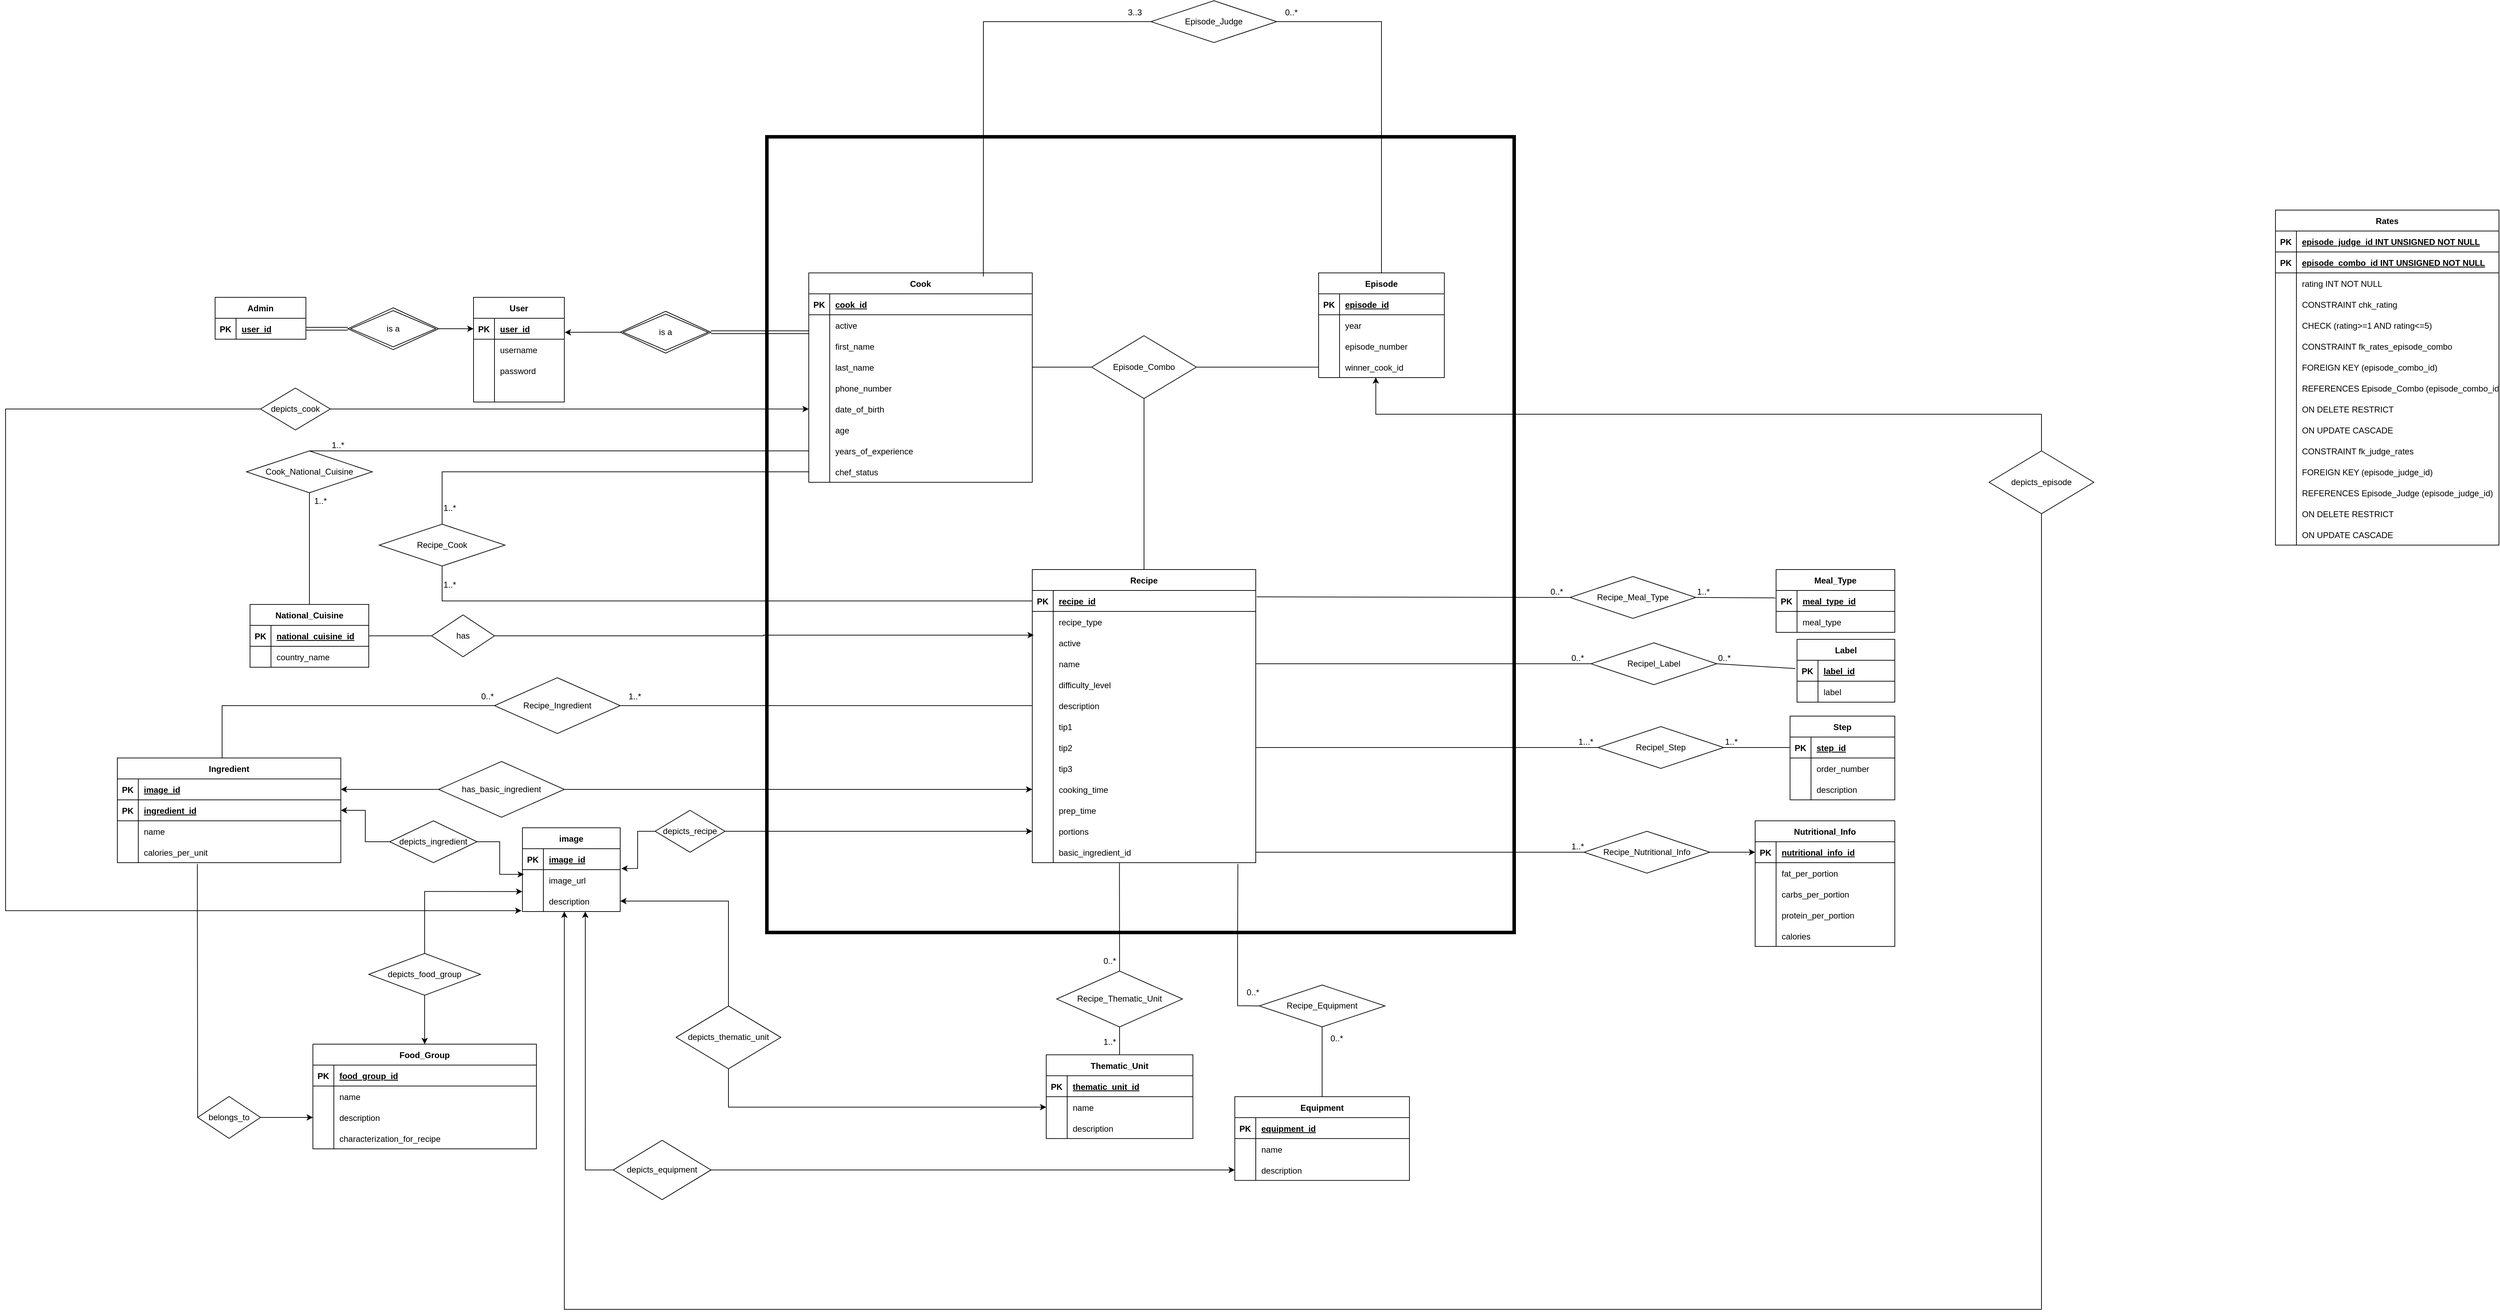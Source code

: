 <mxfile version="24.3.1" type="device">
  <diagram id="R2lEEEUBdFMjLlhIrx00" name="Page-1">
    <mxGraphModel dx="9044" dy="3188" grid="1" gridSize="10" guides="1" tooltips="1" connect="1" arrows="1" fold="1" page="1" pageScale="1" pageWidth="850" pageHeight="1100" math="0" shadow="0" extFonts="Permanent Marker^https://fonts.googleapis.com/css?family=Permanent+Marker">
      <root>
        <mxCell id="0" />
        <mxCell id="1" parent="0" />
        <mxCell id="bjHw961es4BenDyh05qI-1" value="User" style="shape=table;startSize=30;container=1;collapsible=1;childLayout=tableLayout;fixedRows=1;rowLines=0;fontStyle=1;align=center;resizeLast=1;" vertex="1" parent="1">
          <mxGeometry x="-3910" y="-470" width="130" height="150" as="geometry" />
        </mxCell>
        <mxCell id="bjHw961es4BenDyh05qI-2" value="" style="shape=tableRow;horizontal=0;startSize=0;swimlaneHead=0;swimlaneBody=0;fillColor=none;collapsible=0;dropTarget=0;points=[[0,0.5],[1,0.5]];portConstraint=eastwest;strokeColor=inherit;top=0;left=0;right=0;bottom=1;" vertex="1" parent="bjHw961es4BenDyh05qI-1">
          <mxGeometry y="30" width="130" height="30" as="geometry" />
        </mxCell>
        <mxCell id="bjHw961es4BenDyh05qI-3" value="PK" style="shape=partialRectangle;overflow=hidden;connectable=0;fillColor=none;strokeColor=inherit;top=0;left=0;bottom=0;right=0;fontStyle=1;" vertex="1" parent="bjHw961es4BenDyh05qI-2">
          <mxGeometry width="30" height="30" as="geometry">
            <mxRectangle width="30" height="30" as="alternateBounds" />
          </mxGeometry>
        </mxCell>
        <mxCell id="bjHw961es4BenDyh05qI-4" value="user_id" style="shape=partialRectangle;overflow=hidden;connectable=0;fillColor=none;align=left;strokeColor=inherit;top=0;left=0;bottom=0;right=0;spacingLeft=6;fontStyle=5;" vertex="1" parent="bjHw961es4BenDyh05qI-2">
          <mxGeometry x="30" width="100" height="30" as="geometry">
            <mxRectangle width="100" height="30" as="alternateBounds" />
          </mxGeometry>
        </mxCell>
        <mxCell id="bjHw961es4BenDyh05qI-5" value="" style="shape=tableRow;horizontal=0;startSize=0;swimlaneHead=0;swimlaneBody=0;fillColor=none;collapsible=0;dropTarget=0;points=[[0,0.5],[1,0.5]];portConstraint=eastwest;strokeColor=inherit;top=0;left=0;right=0;bottom=0;" vertex="1" parent="bjHw961es4BenDyh05qI-1">
          <mxGeometry y="60" width="130" height="30" as="geometry" />
        </mxCell>
        <mxCell id="bjHw961es4BenDyh05qI-6" value="" style="shape=partialRectangle;overflow=hidden;connectable=0;fillColor=none;strokeColor=inherit;top=0;left=0;bottom=0;right=0;" vertex="1" parent="bjHw961es4BenDyh05qI-5">
          <mxGeometry width="30" height="30" as="geometry">
            <mxRectangle width="30" height="30" as="alternateBounds" />
          </mxGeometry>
        </mxCell>
        <mxCell id="bjHw961es4BenDyh05qI-7" value="username" style="shape=partialRectangle;overflow=hidden;connectable=0;fillColor=none;align=left;strokeColor=inherit;top=0;left=0;bottom=0;right=0;spacingLeft=6;" vertex="1" parent="bjHw961es4BenDyh05qI-5">
          <mxGeometry x="30" width="100" height="30" as="geometry">
            <mxRectangle width="100" height="30" as="alternateBounds" />
          </mxGeometry>
        </mxCell>
        <mxCell id="bjHw961es4BenDyh05qI-8" value="" style="shape=tableRow;horizontal=0;startSize=0;swimlaneHead=0;swimlaneBody=0;fillColor=none;collapsible=0;dropTarget=0;points=[[0,0.5],[1,0.5]];portConstraint=eastwest;strokeColor=inherit;top=0;left=0;right=0;bottom=0;" vertex="1" parent="bjHw961es4BenDyh05qI-1">
          <mxGeometry y="90" width="130" height="30" as="geometry" />
        </mxCell>
        <mxCell id="bjHw961es4BenDyh05qI-9" value="" style="shape=partialRectangle;overflow=hidden;connectable=0;fillColor=none;strokeColor=inherit;top=0;left=0;bottom=0;right=0;" vertex="1" parent="bjHw961es4BenDyh05qI-8">
          <mxGeometry width="30" height="30" as="geometry">
            <mxRectangle width="30" height="30" as="alternateBounds" />
          </mxGeometry>
        </mxCell>
        <mxCell id="bjHw961es4BenDyh05qI-10" value="password" style="shape=partialRectangle;overflow=hidden;connectable=0;fillColor=none;align=left;strokeColor=inherit;top=0;left=0;bottom=0;right=0;spacingLeft=6;" vertex="1" parent="bjHw961es4BenDyh05qI-8">
          <mxGeometry x="30" width="100" height="30" as="geometry">
            <mxRectangle width="100" height="30" as="alternateBounds" />
          </mxGeometry>
        </mxCell>
        <mxCell id="bjHw961es4BenDyh05qI-11" value="" style="shape=tableRow;horizontal=0;startSize=0;swimlaneHead=0;swimlaneBody=0;fillColor=none;collapsible=0;dropTarget=0;points=[[0,0.5],[1,0.5]];portConstraint=eastwest;strokeColor=inherit;top=0;left=0;right=0;bottom=0;" vertex="1" parent="bjHw961es4BenDyh05qI-1">
          <mxGeometry y="120" width="130" height="30" as="geometry" />
        </mxCell>
        <mxCell id="bjHw961es4BenDyh05qI-12" value="" style="shape=partialRectangle;overflow=hidden;connectable=0;fillColor=none;strokeColor=inherit;top=0;left=0;bottom=0;right=0;" vertex="1" parent="bjHw961es4BenDyh05qI-11">
          <mxGeometry width="30" height="30" as="geometry">
            <mxRectangle width="30" height="30" as="alternateBounds" />
          </mxGeometry>
        </mxCell>
        <mxCell id="bjHw961es4BenDyh05qI-13" value="" style="shape=partialRectangle;overflow=hidden;connectable=0;fillColor=none;align=left;strokeColor=inherit;top=0;left=0;bottom=0;right=0;spacingLeft=6;" vertex="1" parent="bjHw961es4BenDyh05qI-11">
          <mxGeometry x="30" width="100" height="30" as="geometry">
            <mxRectangle width="100" height="30" as="alternateBounds" />
          </mxGeometry>
        </mxCell>
        <mxCell id="bjHw961es4BenDyh05qI-14" value="Admin" style="shape=table;startSize=30;container=1;collapsible=1;childLayout=tableLayout;fixedRows=1;rowLines=0;fontStyle=1;align=center;resizeLast=1;" vertex="1" parent="1">
          <mxGeometry x="-4280" y="-470" width="130" height="60" as="geometry" />
        </mxCell>
        <mxCell id="bjHw961es4BenDyh05qI-15" value="" style="shape=tableRow;horizontal=0;startSize=0;swimlaneHead=0;swimlaneBody=0;fillColor=none;collapsible=0;dropTarget=0;points=[[0,0.5],[1,0.5]];portConstraint=eastwest;strokeColor=inherit;top=0;left=0;right=0;bottom=1;" vertex="1" parent="bjHw961es4BenDyh05qI-14">
          <mxGeometry y="30" width="130" height="30" as="geometry" />
        </mxCell>
        <mxCell id="bjHw961es4BenDyh05qI-16" value="PK" style="shape=partialRectangle;overflow=hidden;connectable=0;fillColor=none;strokeColor=inherit;top=0;left=0;bottom=0;right=0;fontStyle=1;" vertex="1" parent="bjHw961es4BenDyh05qI-15">
          <mxGeometry width="30" height="30" as="geometry">
            <mxRectangle width="30" height="30" as="alternateBounds" />
          </mxGeometry>
        </mxCell>
        <mxCell id="bjHw961es4BenDyh05qI-17" value="user_id" style="shape=partialRectangle;overflow=hidden;connectable=0;fillColor=none;align=left;strokeColor=inherit;top=0;left=0;bottom=0;right=0;spacingLeft=6;fontStyle=5;" vertex="1" parent="bjHw961es4BenDyh05qI-15">
          <mxGeometry x="30" width="100" height="30" as="geometry">
            <mxRectangle width="100" height="30" as="alternateBounds" />
          </mxGeometry>
        </mxCell>
        <mxCell id="bjHw961es4BenDyh05qI-18" value="image" style="shape=table;startSize=30;container=1;collapsible=1;childLayout=tableLayout;fixedRows=1;rowLines=0;fontStyle=1;align=center;resizeLast=1;" vertex="1" parent="1">
          <mxGeometry x="-3840" y="290" width="140" height="120" as="geometry" />
        </mxCell>
        <mxCell id="bjHw961es4BenDyh05qI-19" value="" style="shape=tableRow;horizontal=0;startSize=0;swimlaneHead=0;swimlaneBody=0;fillColor=none;collapsible=0;dropTarget=0;points=[[0,0.5],[1,0.5]];portConstraint=eastwest;strokeColor=inherit;top=0;left=0;right=0;bottom=1;" vertex="1" parent="bjHw961es4BenDyh05qI-18">
          <mxGeometry y="30" width="140" height="30" as="geometry" />
        </mxCell>
        <mxCell id="bjHw961es4BenDyh05qI-20" value="PK" style="shape=partialRectangle;overflow=hidden;connectable=0;fillColor=none;strokeColor=inherit;top=0;left=0;bottom=0;right=0;fontStyle=1;" vertex="1" parent="bjHw961es4BenDyh05qI-19">
          <mxGeometry width="30" height="30" as="geometry">
            <mxRectangle width="30" height="30" as="alternateBounds" />
          </mxGeometry>
        </mxCell>
        <mxCell id="bjHw961es4BenDyh05qI-21" value="image_id" style="shape=partialRectangle;overflow=hidden;connectable=0;fillColor=none;align=left;strokeColor=inherit;top=0;left=0;bottom=0;right=0;spacingLeft=6;fontStyle=5;" vertex="1" parent="bjHw961es4BenDyh05qI-19">
          <mxGeometry x="30" width="110" height="30" as="geometry">
            <mxRectangle width="110" height="30" as="alternateBounds" />
          </mxGeometry>
        </mxCell>
        <mxCell id="bjHw961es4BenDyh05qI-22" value="" style="shape=tableRow;horizontal=0;startSize=0;swimlaneHead=0;swimlaneBody=0;fillColor=none;collapsible=0;dropTarget=0;points=[[0,0.5],[1,0.5]];portConstraint=eastwest;strokeColor=inherit;top=0;left=0;right=0;bottom=0;" vertex="1" parent="bjHw961es4BenDyh05qI-18">
          <mxGeometry y="60" width="140" height="30" as="geometry" />
        </mxCell>
        <mxCell id="bjHw961es4BenDyh05qI-23" value="" style="shape=partialRectangle;overflow=hidden;connectable=0;fillColor=none;strokeColor=inherit;top=0;left=0;bottom=0;right=0;" vertex="1" parent="bjHw961es4BenDyh05qI-22">
          <mxGeometry width="30" height="30" as="geometry">
            <mxRectangle width="30" height="30" as="alternateBounds" />
          </mxGeometry>
        </mxCell>
        <mxCell id="bjHw961es4BenDyh05qI-24" value="image_url" style="shape=partialRectangle;overflow=hidden;connectable=0;fillColor=none;align=left;strokeColor=inherit;top=0;left=0;bottom=0;right=0;spacingLeft=6;" vertex="1" parent="bjHw961es4BenDyh05qI-22">
          <mxGeometry x="30" width="110" height="30" as="geometry">
            <mxRectangle width="110" height="30" as="alternateBounds" />
          </mxGeometry>
        </mxCell>
        <mxCell id="bjHw961es4BenDyh05qI-25" value="" style="shape=tableRow;horizontal=0;startSize=0;swimlaneHead=0;swimlaneBody=0;fillColor=none;collapsible=0;dropTarget=0;points=[[0,0.5],[1,0.5]];portConstraint=eastwest;strokeColor=inherit;top=0;left=0;right=0;bottom=0;" vertex="1" parent="bjHw961es4BenDyh05qI-18">
          <mxGeometry y="90" width="140" height="30" as="geometry" />
        </mxCell>
        <mxCell id="bjHw961es4BenDyh05qI-26" value="" style="shape=partialRectangle;overflow=hidden;connectable=0;fillColor=none;strokeColor=inherit;top=0;left=0;bottom=0;right=0;" vertex="1" parent="bjHw961es4BenDyh05qI-25">
          <mxGeometry width="30" height="30" as="geometry">
            <mxRectangle width="30" height="30" as="alternateBounds" />
          </mxGeometry>
        </mxCell>
        <mxCell id="bjHw961es4BenDyh05qI-27" value="description" style="shape=partialRectangle;overflow=hidden;connectable=0;fillColor=none;align=left;strokeColor=inherit;top=0;left=0;bottom=0;right=0;spacingLeft=6;" vertex="1" parent="bjHw961es4BenDyh05qI-25">
          <mxGeometry x="30" width="110" height="30" as="geometry">
            <mxRectangle width="110" height="30" as="alternateBounds" />
          </mxGeometry>
        </mxCell>
        <mxCell id="bjHw961es4BenDyh05qI-28" value="National_Cuisine" style="shape=table;startSize=30;container=1;collapsible=1;childLayout=tableLayout;fixedRows=1;rowLines=0;fontStyle=1;align=center;resizeLast=1;" vertex="1" parent="1">
          <mxGeometry x="-4230" y="-30" width="170" height="90" as="geometry" />
        </mxCell>
        <mxCell id="bjHw961es4BenDyh05qI-29" value="" style="shape=tableRow;horizontal=0;startSize=0;swimlaneHead=0;swimlaneBody=0;fillColor=none;collapsible=0;dropTarget=0;points=[[0,0.5],[1,0.5]];portConstraint=eastwest;strokeColor=inherit;top=0;left=0;right=0;bottom=1;" vertex="1" parent="bjHw961es4BenDyh05qI-28">
          <mxGeometry y="30" width="170" height="30" as="geometry" />
        </mxCell>
        <mxCell id="bjHw961es4BenDyh05qI-30" value="PK" style="shape=partialRectangle;overflow=hidden;connectable=0;fillColor=none;strokeColor=inherit;top=0;left=0;bottom=0;right=0;fontStyle=1;" vertex="1" parent="bjHw961es4BenDyh05qI-29">
          <mxGeometry width="30" height="30" as="geometry">
            <mxRectangle width="30" height="30" as="alternateBounds" />
          </mxGeometry>
        </mxCell>
        <mxCell id="bjHw961es4BenDyh05qI-31" value="national_cuisine_id" style="shape=partialRectangle;overflow=hidden;connectable=0;fillColor=none;align=left;strokeColor=inherit;top=0;left=0;bottom=0;right=0;spacingLeft=6;fontStyle=5;" vertex="1" parent="bjHw961es4BenDyh05qI-29">
          <mxGeometry x="30" width="140" height="30" as="geometry">
            <mxRectangle width="140" height="30" as="alternateBounds" />
          </mxGeometry>
        </mxCell>
        <mxCell id="bjHw961es4BenDyh05qI-32" value="" style="shape=tableRow;horizontal=0;startSize=0;swimlaneHead=0;swimlaneBody=0;fillColor=none;collapsible=0;dropTarget=0;points=[[0,0.5],[1,0.5]];portConstraint=eastwest;strokeColor=inherit;top=0;left=0;right=0;bottom=0;" vertex="1" parent="bjHw961es4BenDyh05qI-28">
          <mxGeometry y="60" width="170" height="30" as="geometry" />
        </mxCell>
        <mxCell id="bjHw961es4BenDyh05qI-33" value="" style="shape=partialRectangle;overflow=hidden;connectable=0;fillColor=none;strokeColor=inherit;top=0;left=0;bottom=0;right=0;" vertex="1" parent="bjHw961es4BenDyh05qI-32">
          <mxGeometry width="30" height="30" as="geometry">
            <mxRectangle width="30" height="30" as="alternateBounds" />
          </mxGeometry>
        </mxCell>
        <mxCell id="bjHw961es4BenDyh05qI-34" value="country_name" style="shape=partialRectangle;overflow=hidden;connectable=0;fillColor=none;align=left;strokeColor=inherit;top=0;left=0;bottom=0;right=0;spacingLeft=6;" vertex="1" parent="bjHw961es4BenDyh05qI-32">
          <mxGeometry x="30" width="140" height="30" as="geometry">
            <mxRectangle width="140" height="30" as="alternateBounds" />
          </mxGeometry>
        </mxCell>
        <mxCell id="bjHw961es4BenDyh05qI-35" value="Food_Group" style="shape=table;startSize=30;container=1;collapsible=1;childLayout=tableLayout;fixedRows=1;rowLines=0;fontStyle=1;align=center;resizeLast=1;" vertex="1" parent="1">
          <mxGeometry x="-4140" y="600" width="320" height="150" as="geometry" />
        </mxCell>
        <mxCell id="bjHw961es4BenDyh05qI-39" value="" style="shape=tableRow;horizontal=0;startSize=0;swimlaneHead=0;swimlaneBody=0;fillColor=none;collapsible=0;dropTarget=0;points=[[0,0.5],[1,0.5]];portConstraint=eastwest;strokeColor=inherit;top=0;left=0;right=0;bottom=1;" vertex="1" parent="bjHw961es4BenDyh05qI-35">
          <mxGeometry y="30" width="320" height="30" as="geometry" />
        </mxCell>
        <mxCell id="bjHw961es4BenDyh05qI-40" value="PK" style="shape=partialRectangle;overflow=hidden;connectable=0;fillColor=none;strokeColor=inherit;top=0;left=0;bottom=0;right=0;fontStyle=1;" vertex="1" parent="bjHw961es4BenDyh05qI-39">
          <mxGeometry width="30" height="30" as="geometry">
            <mxRectangle width="30" height="30" as="alternateBounds" />
          </mxGeometry>
        </mxCell>
        <mxCell id="bjHw961es4BenDyh05qI-41" value="food_group_id" style="shape=partialRectangle;overflow=hidden;connectable=0;fillColor=none;align=left;strokeColor=inherit;top=0;left=0;bottom=0;right=0;spacingLeft=6;fontStyle=5;" vertex="1" parent="bjHw961es4BenDyh05qI-39">
          <mxGeometry x="30" width="290" height="30" as="geometry">
            <mxRectangle width="290" height="30" as="alternateBounds" />
          </mxGeometry>
        </mxCell>
        <mxCell id="bjHw961es4BenDyh05qI-42" value="" style="shape=tableRow;horizontal=0;startSize=0;swimlaneHead=0;swimlaneBody=0;fillColor=none;collapsible=0;dropTarget=0;points=[[0,0.5],[1,0.5]];portConstraint=eastwest;strokeColor=inherit;top=0;left=0;right=0;bottom=0;" vertex="1" parent="bjHw961es4BenDyh05qI-35">
          <mxGeometry y="60" width="320" height="30" as="geometry" />
        </mxCell>
        <mxCell id="bjHw961es4BenDyh05qI-43" value="" style="shape=partialRectangle;overflow=hidden;connectable=0;fillColor=none;strokeColor=inherit;top=0;left=0;bottom=0;right=0;" vertex="1" parent="bjHw961es4BenDyh05qI-42">
          <mxGeometry width="30" height="30" as="geometry">
            <mxRectangle width="30" height="30" as="alternateBounds" />
          </mxGeometry>
        </mxCell>
        <mxCell id="bjHw961es4BenDyh05qI-44" value="name" style="shape=partialRectangle;overflow=hidden;connectable=0;fillColor=none;align=left;strokeColor=inherit;top=0;left=0;bottom=0;right=0;spacingLeft=6;" vertex="1" parent="bjHw961es4BenDyh05qI-42">
          <mxGeometry x="30" width="290" height="30" as="geometry">
            <mxRectangle width="290" height="30" as="alternateBounds" />
          </mxGeometry>
        </mxCell>
        <mxCell id="bjHw961es4BenDyh05qI-45" value="" style="shape=tableRow;horizontal=0;startSize=0;swimlaneHead=0;swimlaneBody=0;fillColor=none;collapsible=0;dropTarget=0;points=[[0,0.5],[1,0.5]];portConstraint=eastwest;strokeColor=inherit;top=0;left=0;right=0;bottom=0;" vertex="1" parent="bjHw961es4BenDyh05qI-35">
          <mxGeometry y="90" width="320" height="30" as="geometry" />
        </mxCell>
        <mxCell id="bjHw961es4BenDyh05qI-46" value="" style="shape=partialRectangle;overflow=hidden;connectable=0;fillColor=none;strokeColor=inherit;top=0;left=0;bottom=0;right=0;" vertex="1" parent="bjHw961es4BenDyh05qI-45">
          <mxGeometry width="30" height="30" as="geometry">
            <mxRectangle width="30" height="30" as="alternateBounds" />
          </mxGeometry>
        </mxCell>
        <mxCell id="bjHw961es4BenDyh05qI-47" value="description" style="shape=partialRectangle;overflow=hidden;connectable=0;fillColor=none;align=left;strokeColor=inherit;top=0;left=0;bottom=0;right=0;spacingLeft=6;" vertex="1" parent="bjHw961es4BenDyh05qI-45">
          <mxGeometry x="30" width="290" height="30" as="geometry">
            <mxRectangle width="290" height="30" as="alternateBounds" />
          </mxGeometry>
        </mxCell>
        <mxCell id="bjHw961es4BenDyh05qI-48" value="" style="shape=tableRow;horizontal=0;startSize=0;swimlaneHead=0;swimlaneBody=0;fillColor=none;collapsible=0;dropTarget=0;points=[[0,0.5],[1,0.5]];portConstraint=eastwest;strokeColor=inherit;top=0;left=0;right=0;bottom=0;" vertex="1" parent="bjHw961es4BenDyh05qI-35">
          <mxGeometry y="120" width="320" height="30" as="geometry" />
        </mxCell>
        <mxCell id="bjHw961es4BenDyh05qI-49" value="" style="shape=partialRectangle;overflow=hidden;connectable=0;fillColor=none;strokeColor=inherit;top=0;left=0;bottom=0;right=0;" vertex="1" parent="bjHw961es4BenDyh05qI-48">
          <mxGeometry width="30" height="30" as="geometry">
            <mxRectangle width="30" height="30" as="alternateBounds" />
          </mxGeometry>
        </mxCell>
        <mxCell id="bjHw961es4BenDyh05qI-50" value="characterization_for_recipe" style="shape=partialRectangle;overflow=hidden;connectable=0;fillColor=none;align=left;strokeColor=inherit;top=0;left=0;bottom=0;right=0;spacingLeft=6;" vertex="1" parent="bjHw961es4BenDyh05qI-48">
          <mxGeometry x="30" width="290" height="30" as="geometry">
            <mxRectangle width="290" height="30" as="alternateBounds" />
          </mxGeometry>
        </mxCell>
        <mxCell id="bjHw961es4BenDyh05qI-66" value="Ingredient" style="shape=table;startSize=30;container=1;collapsible=1;childLayout=tableLayout;fixedRows=1;rowLines=0;fontStyle=1;align=center;resizeLast=1;" vertex="1" parent="1">
          <mxGeometry x="-4420" y="190" width="320" height="150" as="geometry" />
        </mxCell>
        <mxCell id="bjHw961es4BenDyh05qI-67" value="" style="shape=tableRow;horizontal=0;startSize=0;swimlaneHead=0;swimlaneBody=0;fillColor=none;collapsible=0;dropTarget=0;points=[[0,0.5],[1,0.5]];portConstraint=eastwest;strokeColor=inherit;top=0;left=0;right=0;bottom=1;" vertex="1" parent="bjHw961es4BenDyh05qI-66">
          <mxGeometry y="30" width="320" height="30" as="geometry" />
        </mxCell>
        <mxCell id="bjHw961es4BenDyh05qI-68" value="PK" style="shape=partialRectangle;overflow=hidden;connectable=0;fillColor=none;strokeColor=inherit;top=0;left=0;bottom=0;right=0;fontStyle=1;" vertex="1" parent="bjHw961es4BenDyh05qI-67">
          <mxGeometry width="30" height="30" as="geometry">
            <mxRectangle width="30" height="30" as="alternateBounds" />
          </mxGeometry>
        </mxCell>
        <mxCell id="bjHw961es4BenDyh05qI-69" value="image_id" style="shape=partialRectangle;overflow=hidden;connectable=0;fillColor=none;align=left;strokeColor=inherit;top=0;left=0;bottom=0;right=0;spacingLeft=6;fontStyle=5;" vertex="1" parent="bjHw961es4BenDyh05qI-67">
          <mxGeometry x="30" width="290" height="30" as="geometry">
            <mxRectangle width="290" height="30" as="alternateBounds" />
          </mxGeometry>
        </mxCell>
        <mxCell id="bjHw961es4BenDyh05qI-73" value="" style="shape=tableRow;horizontal=0;startSize=0;swimlaneHead=0;swimlaneBody=0;fillColor=none;collapsible=0;dropTarget=0;points=[[0,0.5],[1,0.5]];portConstraint=eastwest;strokeColor=inherit;top=0;left=0;right=0;bottom=1;" vertex="1" parent="bjHw961es4BenDyh05qI-66">
          <mxGeometry y="60" width="320" height="30" as="geometry" />
        </mxCell>
        <mxCell id="bjHw961es4BenDyh05qI-74" value="PK" style="shape=partialRectangle;overflow=hidden;connectable=0;fillColor=none;strokeColor=inherit;top=0;left=0;bottom=0;right=0;fontStyle=1;" vertex="1" parent="bjHw961es4BenDyh05qI-73">
          <mxGeometry width="30" height="30" as="geometry">
            <mxRectangle width="30" height="30" as="alternateBounds" />
          </mxGeometry>
        </mxCell>
        <mxCell id="bjHw961es4BenDyh05qI-75" value="ingredient_id" style="shape=partialRectangle;overflow=hidden;connectable=0;fillColor=none;align=left;strokeColor=inherit;top=0;left=0;bottom=0;right=0;spacingLeft=6;fontStyle=5;" vertex="1" parent="bjHw961es4BenDyh05qI-73">
          <mxGeometry x="30" width="290" height="30" as="geometry">
            <mxRectangle width="290" height="30" as="alternateBounds" />
          </mxGeometry>
        </mxCell>
        <mxCell id="bjHw961es4BenDyh05qI-76" value="" style="shape=tableRow;horizontal=0;startSize=0;swimlaneHead=0;swimlaneBody=0;fillColor=none;collapsible=0;dropTarget=0;points=[[0,0.5],[1,0.5]];portConstraint=eastwest;strokeColor=inherit;top=0;left=0;right=0;bottom=0;" vertex="1" parent="bjHw961es4BenDyh05qI-66">
          <mxGeometry y="90" width="320" height="30" as="geometry" />
        </mxCell>
        <mxCell id="bjHw961es4BenDyh05qI-77" value="" style="shape=partialRectangle;overflow=hidden;connectable=0;fillColor=none;strokeColor=inherit;top=0;left=0;bottom=0;right=0;" vertex="1" parent="bjHw961es4BenDyh05qI-76">
          <mxGeometry width="30" height="30" as="geometry">
            <mxRectangle width="30" height="30" as="alternateBounds" />
          </mxGeometry>
        </mxCell>
        <mxCell id="bjHw961es4BenDyh05qI-78" value="name" style="shape=partialRectangle;overflow=hidden;connectable=0;fillColor=none;align=left;strokeColor=inherit;top=0;left=0;bottom=0;right=0;spacingLeft=6;" vertex="1" parent="bjHw961es4BenDyh05qI-76">
          <mxGeometry x="30" width="290" height="30" as="geometry">
            <mxRectangle width="290" height="30" as="alternateBounds" />
          </mxGeometry>
        </mxCell>
        <mxCell id="bjHw961es4BenDyh05qI-79" value="" style="shape=tableRow;horizontal=0;startSize=0;swimlaneHead=0;swimlaneBody=0;fillColor=none;collapsible=0;dropTarget=0;points=[[0,0.5],[1,0.5]];portConstraint=eastwest;strokeColor=inherit;top=0;left=0;right=0;bottom=0;" vertex="1" parent="bjHw961es4BenDyh05qI-66">
          <mxGeometry y="120" width="320" height="30" as="geometry" />
        </mxCell>
        <mxCell id="bjHw961es4BenDyh05qI-80" value="" style="shape=partialRectangle;overflow=hidden;connectable=0;fillColor=none;strokeColor=inherit;top=0;left=0;bottom=0;right=0;" vertex="1" parent="bjHw961es4BenDyh05qI-79">
          <mxGeometry width="30" height="30" as="geometry">
            <mxRectangle width="30" height="30" as="alternateBounds" />
          </mxGeometry>
        </mxCell>
        <mxCell id="bjHw961es4BenDyh05qI-81" value="calories_per_unit" style="shape=partialRectangle;overflow=hidden;connectable=0;fillColor=none;align=left;strokeColor=inherit;top=0;left=0;bottom=0;right=0;spacingLeft=6;" vertex="1" parent="bjHw961es4BenDyh05qI-79">
          <mxGeometry x="30" width="290" height="30" as="geometry">
            <mxRectangle width="290" height="30" as="alternateBounds" />
          </mxGeometry>
        </mxCell>
        <mxCell id="bjHw961es4BenDyh05qI-112" value="Recipe" style="shape=table;startSize=30;container=1;collapsible=1;childLayout=tableLayout;fixedRows=1;rowLines=0;fontStyle=1;align=center;resizeLast=1;" vertex="1" parent="1">
          <mxGeometry x="-3110" y="-80" width="320" height="420" as="geometry" />
        </mxCell>
        <mxCell id="bjHw961es4BenDyh05qI-119" value="" style="shape=tableRow;horizontal=0;startSize=0;swimlaneHead=0;swimlaneBody=0;fillColor=none;collapsible=0;dropTarget=0;points=[[0,0.5],[1,0.5]];portConstraint=eastwest;strokeColor=inherit;top=0;left=0;right=0;bottom=1;" vertex="1" parent="bjHw961es4BenDyh05qI-112">
          <mxGeometry y="30" width="320" height="30" as="geometry" />
        </mxCell>
        <mxCell id="bjHw961es4BenDyh05qI-120" value="PK" style="shape=partialRectangle;overflow=hidden;connectable=0;fillColor=none;strokeColor=inherit;top=0;left=0;bottom=0;right=0;fontStyle=1;" vertex="1" parent="bjHw961es4BenDyh05qI-119">
          <mxGeometry width="30" height="30" as="geometry">
            <mxRectangle width="30" height="30" as="alternateBounds" />
          </mxGeometry>
        </mxCell>
        <mxCell id="bjHw961es4BenDyh05qI-121" value="recipe_id" style="shape=partialRectangle;overflow=hidden;connectable=0;fillColor=none;align=left;strokeColor=inherit;top=0;left=0;bottom=0;right=0;spacingLeft=6;fontStyle=5;" vertex="1" parent="bjHw961es4BenDyh05qI-119">
          <mxGeometry x="30" width="290" height="30" as="geometry">
            <mxRectangle width="290" height="30" as="alternateBounds" />
          </mxGeometry>
        </mxCell>
        <mxCell id="bjHw961es4BenDyh05qI-122" value="" style="shape=tableRow;horizontal=0;startSize=0;swimlaneHead=0;swimlaneBody=0;fillColor=none;collapsible=0;dropTarget=0;points=[[0,0.5],[1,0.5]];portConstraint=eastwest;strokeColor=inherit;top=0;left=0;right=0;bottom=0;" vertex="1" parent="bjHw961es4BenDyh05qI-112">
          <mxGeometry y="60" width="320" height="30" as="geometry" />
        </mxCell>
        <mxCell id="bjHw961es4BenDyh05qI-123" value="" style="shape=partialRectangle;overflow=hidden;connectable=0;fillColor=none;strokeColor=inherit;top=0;left=0;bottom=0;right=0;" vertex="1" parent="bjHw961es4BenDyh05qI-122">
          <mxGeometry width="30" height="30" as="geometry">
            <mxRectangle width="30" height="30" as="alternateBounds" />
          </mxGeometry>
        </mxCell>
        <mxCell id="bjHw961es4BenDyh05qI-124" value="recipe_type" style="shape=partialRectangle;overflow=hidden;connectable=0;fillColor=none;align=left;strokeColor=inherit;top=0;left=0;bottom=0;right=0;spacingLeft=6;" vertex="1" parent="bjHw961es4BenDyh05qI-122">
          <mxGeometry x="30" width="290" height="30" as="geometry">
            <mxRectangle width="290" height="30" as="alternateBounds" />
          </mxGeometry>
        </mxCell>
        <mxCell id="bjHw961es4BenDyh05qI-125" value="" style="shape=tableRow;horizontal=0;startSize=0;swimlaneHead=0;swimlaneBody=0;fillColor=none;collapsible=0;dropTarget=0;points=[[0,0.5],[1,0.5]];portConstraint=eastwest;strokeColor=inherit;top=0;left=0;right=0;bottom=0;" vertex="1" parent="bjHw961es4BenDyh05qI-112">
          <mxGeometry y="90" width="320" height="30" as="geometry" />
        </mxCell>
        <mxCell id="bjHw961es4BenDyh05qI-126" value="" style="shape=partialRectangle;overflow=hidden;connectable=0;fillColor=none;strokeColor=inherit;top=0;left=0;bottom=0;right=0;" vertex="1" parent="bjHw961es4BenDyh05qI-125">
          <mxGeometry width="30" height="30" as="geometry">
            <mxRectangle width="30" height="30" as="alternateBounds" />
          </mxGeometry>
        </mxCell>
        <mxCell id="bjHw961es4BenDyh05qI-127" value="active" style="shape=partialRectangle;overflow=hidden;connectable=0;fillColor=none;align=left;strokeColor=inherit;top=0;left=0;bottom=0;right=0;spacingLeft=6;" vertex="1" parent="bjHw961es4BenDyh05qI-125">
          <mxGeometry x="30" width="290" height="30" as="geometry">
            <mxRectangle width="290" height="30" as="alternateBounds" />
          </mxGeometry>
        </mxCell>
        <mxCell id="bjHw961es4BenDyh05qI-128" value="" style="shape=tableRow;horizontal=0;startSize=0;swimlaneHead=0;swimlaneBody=0;fillColor=none;collapsible=0;dropTarget=0;points=[[0,0.5],[1,0.5]];portConstraint=eastwest;strokeColor=inherit;top=0;left=0;right=0;bottom=0;" vertex="1" parent="bjHw961es4BenDyh05qI-112">
          <mxGeometry y="120" width="320" height="30" as="geometry" />
        </mxCell>
        <mxCell id="bjHw961es4BenDyh05qI-129" value="" style="shape=partialRectangle;overflow=hidden;connectable=0;fillColor=none;strokeColor=inherit;top=0;left=0;bottom=0;right=0;" vertex="1" parent="bjHw961es4BenDyh05qI-128">
          <mxGeometry width="30" height="30" as="geometry">
            <mxRectangle width="30" height="30" as="alternateBounds" />
          </mxGeometry>
        </mxCell>
        <mxCell id="bjHw961es4BenDyh05qI-130" value="name" style="shape=partialRectangle;overflow=hidden;connectable=0;fillColor=none;align=left;strokeColor=inherit;top=0;left=0;bottom=0;right=0;spacingLeft=6;" vertex="1" parent="bjHw961es4BenDyh05qI-128">
          <mxGeometry x="30" width="290" height="30" as="geometry">
            <mxRectangle width="290" height="30" as="alternateBounds" />
          </mxGeometry>
        </mxCell>
        <mxCell id="bjHw961es4BenDyh05qI-131" value="" style="shape=tableRow;horizontal=0;startSize=0;swimlaneHead=0;swimlaneBody=0;fillColor=none;collapsible=0;dropTarget=0;points=[[0,0.5],[1,0.5]];portConstraint=eastwest;strokeColor=inherit;top=0;left=0;right=0;bottom=0;" vertex="1" parent="bjHw961es4BenDyh05qI-112">
          <mxGeometry y="150" width="320" height="30" as="geometry" />
        </mxCell>
        <mxCell id="bjHw961es4BenDyh05qI-132" value="" style="shape=partialRectangle;overflow=hidden;connectable=0;fillColor=none;strokeColor=inherit;top=0;left=0;bottom=0;right=0;" vertex="1" parent="bjHw961es4BenDyh05qI-131">
          <mxGeometry width="30" height="30" as="geometry">
            <mxRectangle width="30" height="30" as="alternateBounds" />
          </mxGeometry>
        </mxCell>
        <mxCell id="bjHw961es4BenDyh05qI-133" value="difficulty_level" style="shape=partialRectangle;overflow=hidden;connectable=0;fillColor=none;align=left;strokeColor=inherit;top=0;left=0;bottom=0;right=0;spacingLeft=6;" vertex="1" parent="bjHw961es4BenDyh05qI-131">
          <mxGeometry x="30" width="290" height="30" as="geometry">
            <mxRectangle width="290" height="30" as="alternateBounds" />
          </mxGeometry>
        </mxCell>
        <mxCell id="bjHw961es4BenDyh05qI-134" value="" style="shape=tableRow;horizontal=0;startSize=0;swimlaneHead=0;swimlaneBody=0;fillColor=none;collapsible=0;dropTarget=0;points=[[0,0.5],[1,0.5]];portConstraint=eastwest;strokeColor=inherit;top=0;left=0;right=0;bottom=0;" vertex="1" parent="bjHw961es4BenDyh05qI-112">
          <mxGeometry y="180" width="320" height="30" as="geometry" />
        </mxCell>
        <mxCell id="bjHw961es4BenDyh05qI-135" value="" style="shape=partialRectangle;overflow=hidden;connectable=0;fillColor=none;strokeColor=inherit;top=0;left=0;bottom=0;right=0;" vertex="1" parent="bjHw961es4BenDyh05qI-134">
          <mxGeometry width="30" height="30" as="geometry">
            <mxRectangle width="30" height="30" as="alternateBounds" />
          </mxGeometry>
        </mxCell>
        <mxCell id="bjHw961es4BenDyh05qI-136" value="description" style="shape=partialRectangle;overflow=hidden;connectable=0;fillColor=none;align=left;strokeColor=inherit;top=0;left=0;bottom=0;right=0;spacingLeft=6;" vertex="1" parent="bjHw961es4BenDyh05qI-134">
          <mxGeometry x="30" width="290" height="30" as="geometry">
            <mxRectangle width="290" height="30" as="alternateBounds" />
          </mxGeometry>
        </mxCell>
        <mxCell id="bjHw961es4BenDyh05qI-137" value="" style="shape=tableRow;horizontal=0;startSize=0;swimlaneHead=0;swimlaneBody=0;fillColor=none;collapsible=0;dropTarget=0;points=[[0,0.5],[1,0.5]];portConstraint=eastwest;strokeColor=inherit;top=0;left=0;right=0;bottom=0;" vertex="1" parent="bjHw961es4BenDyh05qI-112">
          <mxGeometry y="210" width="320" height="30" as="geometry" />
        </mxCell>
        <mxCell id="bjHw961es4BenDyh05qI-138" value="" style="shape=partialRectangle;overflow=hidden;connectable=0;fillColor=none;strokeColor=inherit;top=0;left=0;bottom=0;right=0;" vertex="1" parent="bjHw961es4BenDyh05qI-137">
          <mxGeometry width="30" height="30" as="geometry">
            <mxRectangle width="30" height="30" as="alternateBounds" />
          </mxGeometry>
        </mxCell>
        <mxCell id="bjHw961es4BenDyh05qI-139" value="tip1" style="shape=partialRectangle;overflow=hidden;connectable=0;fillColor=none;align=left;strokeColor=inherit;top=0;left=0;bottom=0;right=0;spacingLeft=6;" vertex="1" parent="bjHw961es4BenDyh05qI-137">
          <mxGeometry x="30" width="290" height="30" as="geometry">
            <mxRectangle width="290" height="30" as="alternateBounds" />
          </mxGeometry>
        </mxCell>
        <mxCell id="bjHw961es4BenDyh05qI-140" value="" style="shape=tableRow;horizontal=0;startSize=0;swimlaneHead=0;swimlaneBody=0;fillColor=none;collapsible=0;dropTarget=0;points=[[0,0.5],[1,0.5]];portConstraint=eastwest;strokeColor=inherit;top=0;left=0;right=0;bottom=0;" vertex="1" parent="bjHw961es4BenDyh05qI-112">
          <mxGeometry y="240" width="320" height="30" as="geometry" />
        </mxCell>
        <mxCell id="bjHw961es4BenDyh05qI-141" value="" style="shape=partialRectangle;overflow=hidden;connectable=0;fillColor=none;strokeColor=inherit;top=0;left=0;bottom=0;right=0;" vertex="1" parent="bjHw961es4BenDyh05qI-140">
          <mxGeometry width="30" height="30" as="geometry">
            <mxRectangle width="30" height="30" as="alternateBounds" />
          </mxGeometry>
        </mxCell>
        <mxCell id="bjHw961es4BenDyh05qI-142" value="tip2" style="shape=partialRectangle;overflow=hidden;connectable=0;fillColor=none;align=left;strokeColor=inherit;top=0;left=0;bottom=0;right=0;spacingLeft=6;" vertex="1" parent="bjHw961es4BenDyh05qI-140">
          <mxGeometry x="30" width="290" height="30" as="geometry">
            <mxRectangle width="290" height="30" as="alternateBounds" />
          </mxGeometry>
        </mxCell>
        <mxCell id="bjHw961es4BenDyh05qI-143" value="" style="shape=tableRow;horizontal=0;startSize=0;swimlaneHead=0;swimlaneBody=0;fillColor=none;collapsible=0;dropTarget=0;points=[[0,0.5],[1,0.5]];portConstraint=eastwest;strokeColor=inherit;top=0;left=0;right=0;bottom=0;" vertex="1" parent="bjHw961es4BenDyh05qI-112">
          <mxGeometry y="270" width="320" height="30" as="geometry" />
        </mxCell>
        <mxCell id="bjHw961es4BenDyh05qI-144" value="" style="shape=partialRectangle;overflow=hidden;connectable=0;fillColor=none;strokeColor=inherit;top=0;left=0;bottom=0;right=0;" vertex="1" parent="bjHw961es4BenDyh05qI-143">
          <mxGeometry width="30" height="30" as="geometry">
            <mxRectangle width="30" height="30" as="alternateBounds" />
          </mxGeometry>
        </mxCell>
        <mxCell id="bjHw961es4BenDyh05qI-145" value="tip3" style="shape=partialRectangle;overflow=hidden;connectable=0;fillColor=none;align=left;strokeColor=inherit;top=0;left=0;bottom=0;right=0;spacingLeft=6;" vertex="1" parent="bjHw961es4BenDyh05qI-143">
          <mxGeometry x="30" width="290" height="30" as="geometry">
            <mxRectangle width="290" height="30" as="alternateBounds" />
          </mxGeometry>
        </mxCell>
        <mxCell id="bjHw961es4BenDyh05qI-146" value="" style="shape=tableRow;horizontal=0;startSize=0;swimlaneHead=0;swimlaneBody=0;fillColor=none;collapsible=0;dropTarget=0;points=[[0,0.5],[1,0.5]];portConstraint=eastwest;strokeColor=inherit;top=0;left=0;right=0;bottom=0;" vertex="1" parent="bjHw961es4BenDyh05qI-112">
          <mxGeometry y="300" width="320" height="30" as="geometry" />
        </mxCell>
        <mxCell id="bjHw961es4BenDyh05qI-147" value="" style="shape=partialRectangle;overflow=hidden;connectable=0;fillColor=none;strokeColor=inherit;top=0;left=0;bottom=0;right=0;" vertex="1" parent="bjHw961es4BenDyh05qI-146">
          <mxGeometry width="30" height="30" as="geometry">
            <mxRectangle width="30" height="30" as="alternateBounds" />
          </mxGeometry>
        </mxCell>
        <mxCell id="bjHw961es4BenDyh05qI-148" value="cooking_time" style="shape=partialRectangle;overflow=hidden;connectable=0;fillColor=none;align=left;strokeColor=inherit;top=0;left=0;bottom=0;right=0;spacingLeft=6;" vertex="1" parent="bjHw961es4BenDyh05qI-146">
          <mxGeometry x="30" width="290" height="30" as="geometry">
            <mxRectangle width="290" height="30" as="alternateBounds" />
          </mxGeometry>
        </mxCell>
        <mxCell id="bjHw961es4BenDyh05qI-149" value="" style="shape=tableRow;horizontal=0;startSize=0;swimlaneHead=0;swimlaneBody=0;fillColor=none;collapsible=0;dropTarget=0;points=[[0,0.5],[1,0.5]];portConstraint=eastwest;strokeColor=inherit;top=0;left=0;right=0;bottom=0;" vertex="1" parent="bjHw961es4BenDyh05qI-112">
          <mxGeometry y="330" width="320" height="30" as="geometry" />
        </mxCell>
        <mxCell id="bjHw961es4BenDyh05qI-150" value="" style="shape=partialRectangle;overflow=hidden;connectable=0;fillColor=none;strokeColor=inherit;top=0;left=0;bottom=0;right=0;" vertex="1" parent="bjHw961es4BenDyh05qI-149">
          <mxGeometry width="30" height="30" as="geometry">
            <mxRectangle width="30" height="30" as="alternateBounds" />
          </mxGeometry>
        </mxCell>
        <mxCell id="bjHw961es4BenDyh05qI-151" value="prep_time" style="shape=partialRectangle;overflow=hidden;connectable=0;fillColor=none;align=left;strokeColor=inherit;top=0;left=0;bottom=0;right=0;spacingLeft=6;" vertex="1" parent="bjHw961es4BenDyh05qI-149">
          <mxGeometry x="30" width="290" height="30" as="geometry">
            <mxRectangle width="290" height="30" as="alternateBounds" />
          </mxGeometry>
        </mxCell>
        <mxCell id="bjHw961es4BenDyh05qI-152" value="" style="shape=tableRow;horizontal=0;startSize=0;swimlaneHead=0;swimlaneBody=0;fillColor=none;collapsible=0;dropTarget=0;points=[[0,0.5],[1,0.5]];portConstraint=eastwest;strokeColor=inherit;top=0;left=0;right=0;bottom=0;" vertex="1" parent="bjHw961es4BenDyh05qI-112">
          <mxGeometry y="360" width="320" height="30" as="geometry" />
        </mxCell>
        <mxCell id="bjHw961es4BenDyh05qI-153" value="" style="shape=partialRectangle;overflow=hidden;connectable=0;fillColor=none;strokeColor=inherit;top=0;left=0;bottom=0;right=0;" vertex="1" parent="bjHw961es4BenDyh05qI-152">
          <mxGeometry width="30" height="30" as="geometry">
            <mxRectangle width="30" height="30" as="alternateBounds" />
          </mxGeometry>
        </mxCell>
        <mxCell id="bjHw961es4BenDyh05qI-154" value="portions" style="shape=partialRectangle;overflow=hidden;connectable=0;fillColor=none;align=left;strokeColor=inherit;top=0;left=0;bottom=0;right=0;spacingLeft=6;" vertex="1" parent="bjHw961es4BenDyh05qI-152">
          <mxGeometry x="30" width="290" height="30" as="geometry">
            <mxRectangle width="290" height="30" as="alternateBounds" />
          </mxGeometry>
        </mxCell>
        <mxCell id="bjHw961es4BenDyh05qI-155" value="" style="shape=tableRow;horizontal=0;startSize=0;swimlaneHead=0;swimlaneBody=0;fillColor=none;collapsible=0;dropTarget=0;points=[[0,0.5],[1,0.5]];portConstraint=eastwest;strokeColor=inherit;top=0;left=0;right=0;bottom=0;" vertex="1" parent="bjHw961es4BenDyh05qI-112">
          <mxGeometry y="390" width="320" height="30" as="geometry" />
        </mxCell>
        <mxCell id="bjHw961es4BenDyh05qI-156" value="" style="shape=partialRectangle;overflow=hidden;connectable=0;fillColor=none;strokeColor=inherit;top=0;left=0;bottom=0;right=0;" vertex="1" parent="bjHw961es4BenDyh05qI-155">
          <mxGeometry width="30" height="30" as="geometry">
            <mxRectangle width="30" height="30" as="alternateBounds" />
          </mxGeometry>
        </mxCell>
        <mxCell id="bjHw961es4BenDyh05qI-157" value="basic_ingredient_id" style="shape=partialRectangle;overflow=hidden;connectable=0;fillColor=none;align=left;strokeColor=inherit;top=0;left=0;bottom=0;right=0;spacingLeft=6;" vertex="1" parent="bjHw961es4BenDyh05qI-155">
          <mxGeometry x="30" width="290" height="30" as="geometry">
            <mxRectangle width="290" height="30" as="alternateBounds" />
          </mxGeometry>
        </mxCell>
        <mxCell id="bjHw961es4BenDyh05qI-209" value="Meal_Type" style="shape=table;startSize=30;container=1;collapsible=1;childLayout=tableLayout;fixedRows=1;rowLines=0;fontStyle=1;align=center;resizeLast=1;" vertex="1" parent="1">
          <mxGeometry x="-2045" y="-80" width="170" height="90" as="geometry" />
        </mxCell>
        <mxCell id="bjHw961es4BenDyh05qI-210" value="" style="shape=tableRow;horizontal=0;startSize=0;swimlaneHead=0;swimlaneBody=0;fillColor=none;collapsible=0;dropTarget=0;points=[[0,0.5],[1,0.5]];portConstraint=eastwest;strokeColor=inherit;top=0;left=0;right=0;bottom=1;" vertex="1" parent="bjHw961es4BenDyh05qI-209">
          <mxGeometry y="30" width="170" height="30" as="geometry" />
        </mxCell>
        <mxCell id="bjHw961es4BenDyh05qI-211" value="PK" style="shape=partialRectangle;overflow=hidden;connectable=0;fillColor=none;strokeColor=inherit;top=0;left=0;bottom=0;right=0;fontStyle=1;" vertex="1" parent="bjHw961es4BenDyh05qI-210">
          <mxGeometry width="30" height="30" as="geometry">
            <mxRectangle width="30" height="30" as="alternateBounds" />
          </mxGeometry>
        </mxCell>
        <mxCell id="bjHw961es4BenDyh05qI-212" value="meal_type_id" style="shape=partialRectangle;overflow=hidden;connectable=0;fillColor=none;align=left;strokeColor=inherit;top=0;left=0;bottom=0;right=0;spacingLeft=6;fontStyle=5;" vertex="1" parent="bjHw961es4BenDyh05qI-210">
          <mxGeometry x="30" width="140" height="30" as="geometry">
            <mxRectangle width="140" height="30" as="alternateBounds" />
          </mxGeometry>
        </mxCell>
        <mxCell id="bjHw961es4BenDyh05qI-213" value="" style="shape=tableRow;horizontal=0;startSize=0;swimlaneHead=0;swimlaneBody=0;fillColor=none;collapsible=0;dropTarget=0;points=[[0,0.5],[1,0.5]];portConstraint=eastwest;strokeColor=inherit;top=0;left=0;right=0;bottom=0;" vertex="1" parent="bjHw961es4BenDyh05qI-209">
          <mxGeometry y="60" width="170" height="30" as="geometry" />
        </mxCell>
        <mxCell id="bjHw961es4BenDyh05qI-214" value="" style="shape=partialRectangle;overflow=hidden;connectable=0;fillColor=none;strokeColor=inherit;top=0;left=0;bottom=0;right=0;" vertex="1" parent="bjHw961es4BenDyh05qI-213">
          <mxGeometry width="30" height="30" as="geometry">
            <mxRectangle width="30" height="30" as="alternateBounds" />
          </mxGeometry>
        </mxCell>
        <mxCell id="bjHw961es4BenDyh05qI-215" value="meal_type" style="shape=partialRectangle;overflow=hidden;connectable=0;fillColor=none;align=left;strokeColor=inherit;top=0;left=0;bottom=0;right=0;spacingLeft=6;" vertex="1" parent="bjHw961es4BenDyh05qI-213">
          <mxGeometry x="30" width="140" height="30" as="geometry">
            <mxRectangle width="140" height="30" as="alternateBounds" />
          </mxGeometry>
        </mxCell>
        <mxCell id="bjHw961es4BenDyh05qI-216" value="Label" style="shape=table;startSize=30;container=1;collapsible=1;childLayout=tableLayout;fixedRows=1;rowLines=0;fontStyle=1;align=center;resizeLast=1;" vertex="1" parent="1">
          <mxGeometry x="-2015" y="20" width="140" height="90" as="geometry" />
        </mxCell>
        <mxCell id="bjHw961es4BenDyh05qI-217" value="" style="shape=tableRow;horizontal=0;startSize=0;swimlaneHead=0;swimlaneBody=0;fillColor=none;collapsible=0;dropTarget=0;points=[[0,0.5],[1,0.5]];portConstraint=eastwest;strokeColor=inherit;top=0;left=0;right=0;bottom=1;" vertex="1" parent="bjHw961es4BenDyh05qI-216">
          <mxGeometry y="30" width="140" height="30" as="geometry" />
        </mxCell>
        <mxCell id="bjHw961es4BenDyh05qI-218" value="PK" style="shape=partialRectangle;overflow=hidden;connectable=0;fillColor=none;strokeColor=inherit;top=0;left=0;bottom=0;right=0;fontStyle=1;" vertex="1" parent="bjHw961es4BenDyh05qI-217">
          <mxGeometry width="30" height="30" as="geometry">
            <mxRectangle width="30" height="30" as="alternateBounds" />
          </mxGeometry>
        </mxCell>
        <mxCell id="bjHw961es4BenDyh05qI-219" value="label_id" style="shape=partialRectangle;overflow=hidden;connectable=0;fillColor=none;align=left;strokeColor=inherit;top=0;left=0;bottom=0;right=0;spacingLeft=6;fontStyle=5;" vertex="1" parent="bjHw961es4BenDyh05qI-217">
          <mxGeometry x="30" width="110" height="30" as="geometry">
            <mxRectangle width="110" height="30" as="alternateBounds" />
          </mxGeometry>
        </mxCell>
        <mxCell id="bjHw961es4BenDyh05qI-220" value="" style="shape=tableRow;horizontal=0;startSize=0;swimlaneHead=0;swimlaneBody=0;fillColor=none;collapsible=0;dropTarget=0;points=[[0,0.5],[1,0.5]];portConstraint=eastwest;strokeColor=inherit;top=0;left=0;right=0;bottom=0;" vertex="1" parent="bjHw961es4BenDyh05qI-216">
          <mxGeometry y="60" width="140" height="30" as="geometry" />
        </mxCell>
        <mxCell id="bjHw961es4BenDyh05qI-221" value="" style="shape=partialRectangle;overflow=hidden;connectable=0;fillColor=none;strokeColor=inherit;top=0;left=0;bottom=0;right=0;" vertex="1" parent="bjHw961es4BenDyh05qI-220">
          <mxGeometry width="30" height="30" as="geometry">
            <mxRectangle width="30" height="30" as="alternateBounds" />
          </mxGeometry>
        </mxCell>
        <mxCell id="bjHw961es4BenDyh05qI-222" value="label" style="shape=partialRectangle;overflow=hidden;connectable=0;fillColor=none;align=left;strokeColor=inherit;top=0;left=0;bottom=0;right=0;spacingLeft=6;" vertex="1" parent="bjHw961es4BenDyh05qI-220">
          <mxGeometry x="30" width="110" height="30" as="geometry">
            <mxRectangle width="110" height="30" as="alternateBounds" />
          </mxGeometry>
        </mxCell>
        <mxCell id="bjHw961es4BenDyh05qI-223" value="Equipment" style="shape=table;startSize=30;container=1;collapsible=1;childLayout=tableLayout;fixedRows=1;rowLines=0;fontStyle=1;align=center;resizeLast=1;" vertex="1" parent="1">
          <mxGeometry x="-2820" y="675.28" width="250" height="120" as="geometry" />
        </mxCell>
        <mxCell id="bjHw961es4BenDyh05qI-227" value="" style="shape=tableRow;horizontal=0;startSize=0;swimlaneHead=0;swimlaneBody=0;fillColor=none;collapsible=0;dropTarget=0;points=[[0,0.5],[1,0.5]];portConstraint=eastwest;strokeColor=inherit;top=0;left=0;right=0;bottom=1;" vertex="1" parent="bjHw961es4BenDyh05qI-223">
          <mxGeometry y="30" width="250" height="30" as="geometry" />
        </mxCell>
        <mxCell id="bjHw961es4BenDyh05qI-228" value="PK" style="shape=partialRectangle;overflow=hidden;connectable=0;fillColor=none;strokeColor=inherit;top=0;left=0;bottom=0;right=0;fontStyle=1;" vertex="1" parent="bjHw961es4BenDyh05qI-227">
          <mxGeometry width="30" height="30" as="geometry">
            <mxRectangle width="30" height="30" as="alternateBounds" />
          </mxGeometry>
        </mxCell>
        <mxCell id="bjHw961es4BenDyh05qI-229" value="equipment_id" style="shape=partialRectangle;overflow=hidden;connectable=0;fillColor=none;align=left;strokeColor=inherit;top=0;left=0;bottom=0;right=0;spacingLeft=6;fontStyle=5;" vertex="1" parent="bjHw961es4BenDyh05qI-227">
          <mxGeometry x="30" width="220" height="30" as="geometry">
            <mxRectangle width="220" height="30" as="alternateBounds" />
          </mxGeometry>
        </mxCell>
        <mxCell id="bjHw961es4BenDyh05qI-230" value="" style="shape=tableRow;horizontal=0;startSize=0;swimlaneHead=0;swimlaneBody=0;fillColor=none;collapsible=0;dropTarget=0;points=[[0,0.5],[1,0.5]];portConstraint=eastwest;strokeColor=inherit;top=0;left=0;right=0;bottom=0;" vertex="1" parent="bjHw961es4BenDyh05qI-223">
          <mxGeometry y="60" width="250" height="30" as="geometry" />
        </mxCell>
        <mxCell id="bjHw961es4BenDyh05qI-231" value="" style="shape=partialRectangle;overflow=hidden;connectable=0;fillColor=none;strokeColor=inherit;top=0;left=0;bottom=0;right=0;" vertex="1" parent="bjHw961es4BenDyh05qI-230">
          <mxGeometry width="30" height="30" as="geometry">
            <mxRectangle width="30" height="30" as="alternateBounds" />
          </mxGeometry>
        </mxCell>
        <mxCell id="bjHw961es4BenDyh05qI-232" value="name" style="shape=partialRectangle;overflow=hidden;connectable=0;fillColor=none;align=left;strokeColor=inherit;top=0;left=0;bottom=0;right=0;spacingLeft=6;" vertex="1" parent="bjHw961es4BenDyh05qI-230">
          <mxGeometry x="30" width="220" height="30" as="geometry">
            <mxRectangle width="220" height="30" as="alternateBounds" />
          </mxGeometry>
        </mxCell>
        <mxCell id="bjHw961es4BenDyh05qI-233" value="" style="shape=tableRow;horizontal=0;startSize=0;swimlaneHead=0;swimlaneBody=0;fillColor=none;collapsible=0;dropTarget=0;points=[[0,0.5],[1,0.5]];portConstraint=eastwest;strokeColor=inherit;top=0;left=0;right=0;bottom=0;" vertex="1" parent="bjHw961es4BenDyh05qI-223">
          <mxGeometry y="90" width="250" height="30" as="geometry" />
        </mxCell>
        <mxCell id="bjHw961es4BenDyh05qI-234" value="" style="shape=partialRectangle;overflow=hidden;connectable=0;fillColor=none;strokeColor=inherit;top=0;left=0;bottom=0;right=0;" vertex="1" parent="bjHw961es4BenDyh05qI-233">
          <mxGeometry width="30" height="30" as="geometry">
            <mxRectangle width="30" height="30" as="alternateBounds" />
          </mxGeometry>
        </mxCell>
        <mxCell id="bjHw961es4BenDyh05qI-235" value="description" style="shape=partialRectangle;overflow=hidden;connectable=0;fillColor=none;align=left;strokeColor=inherit;top=0;left=0;bottom=0;right=0;spacingLeft=6;" vertex="1" parent="bjHw961es4BenDyh05qI-233">
          <mxGeometry x="30" width="220" height="30" as="geometry">
            <mxRectangle width="220" height="30" as="alternateBounds" />
          </mxGeometry>
        </mxCell>
        <mxCell id="bjHw961es4BenDyh05qI-251" value="Step" style="shape=table;startSize=30;container=1;collapsible=1;childLayout=tableLayout;fixedRows=1;rowLines=0;fontStyle=1;align=center;resizeLast=1;" vertex="1" parent="1">
          <mxGeometry x="-2025" y="130" width="150" height="120" as="geometry" />
        </mxCell>
        <mxCell id="bjHw961es4BenDyh05qI-255" value="" style="shape=tableRow;horizontal=0;startSize=0;swimlaneHead=0;swimlaneBody=0;fillColor=none;collapsible=0;dropTarget=0;points=[[0,0.5],[1,0.5]];portConstraint=eastwest;strokeColor=inherit;top=0;left=0;right=0;bottom=1;" vertex="1" parent="bjHw961es4BenDyh05qI-251">
          <mxGeometry y="30" width="150" height="30" as="geometry" />
        </mxCell>
        <mxCell id="bjHw961es4BenDyh05qI-256" value="PK" style="shape=partialRectangle;overflow=hidden;connectable=0;fillColor=none;strokeColor=inherit;top=0;left=0;bottom=0;right=0;fontStyle=1;" vertex="1" parent="bjHw961es4BenDyh05qI-255">
          <mxGeometry width="30" height="30" as="geometry">
            <mxRectangle width="30" height="30" as="alternateBounds" />
          </mxGeometry>
        </mxCell>
        <mxCell id="bjHw961es4BenDyh05qI-257" value="step_id" style="shape=partialRectangle;overflow=hidden;connectable=0;fillColor=none;align=left;strokeColor=inherit;top=0;left=0;bottom=0;right=0;spacingLeft=6;fontStyle=5;" vertex="1" parent="bjHw961es4BenDyh05qI-255">
          <mxGeometry x="30" width="120" height="30" as="geometry">
            <mxRectangle width="120" height="30" as="alternateBounds" />
          </mxGeometry>
        </mxCell>
        <mxCell id="bjHw961es4BenDyh05qI-258" value="" style="shape=tableRow;horizontal=0;startSize=0;swimlaneHead=0;swimlaneBody=0;fillColor=none;collapsible=0;dropTarget=0;points=[[0,0.5],[1,0.5]];portConstraint=eastwest;strokeColor=inherit;top=0;left=0;right=0;bottom=0;" vertex="1" parent="bjHw961es4BenDyh05qI-251">
          <mxGeometry y="60" width="150" height="30" as="geometry" />
        </mxCell>
        <mxCell id="bjHw961es4BenDyh05qI-259" value="" style="shape=partialRectangle;overflow=hidden;connectable=0;fillColor=none;strokeColor=inherit;top=0;left=0;bottom=0;right=0;" vertex="1" parent="bjHw961es4BenDyh05qI-258">
          <mxGeometry width="30" height="30" as="geometry">
            <mxRectangle width="30" height="30" as="alternateBounds" />
          </mxGeometry>
        </mxCell>
        <mxCell id="bjHw961es4BenDyh05qI-260" value="order_number" style="shape=partialRectangle;overflow=hidden;connectable=0;fillColor=none;align=left;strokeColor=inherit;top=0;left=0;bottom=0;right=0;spacingLeft=6;" vertex="1" parent="bjHw961es4BenDyh05qI-258">
          <mxGeometry x="30" width="120" height="30" as="geometry">
            <mxRectangle width="120" height="30" as="alternateBounds" />
          </mxGeometry>
        </mxCell>
        <mxCell id="bjHw961es4BenDyh05qI-261" value="" style="shape=tableRow;horizontal=0;startSize=0;swimlaneHead=0;swimlaneBody=0;fillColor=none;collapsible=0;dropTarget=0;points=[[0,0.5],[1,0.5]];portConstraint=eastwest;strokeColor=inherit;top=0;left=0;right=0;bottom=0;" vertex="1" parent="bjHw961es4BenDyh05qI-251">
          <mxGeometry y="90" width="150" height="30" as="geometry" />
        </mxCell>
        <mxCell id="bjHw961es4BenDyh05qI-262" value="" style="shape=partialRectangle;overflow=hidden;connectable=0;fillColor=none;strokeColor=inherit;top=0;left=0;bottom=0;right=0;" vertex="1" parent="bjHw961es4BenDyh05qI-261">
          <mxGeometry width="30" height="30" as="geometry">
            <mxRectangle width="30" height="30" as="alternateBounds" />
          </mxGeometry>
        </mxCell>
        <mxCell id="bjHw961es4BenDyh05qI-263" value="description" style="shape=partialRectangle;overflow=hidden;connectable=0;fillColor=none;align=left;strokeColor=inherit;top=0;left=0;bottom=0;right=0;spacingLeft=6;" vertex="1" parent="bjHw961es4BenDyh05qI-261">
          <mxGeometry x="30" width="120" height="30" as="geometry">
            <mxRectangle width="120" height="30" as="alternateBounds" />
          </mxGeometry>
        </mxCell>
        <mxCell id="bjHw961es4BenDyh05qI-282" value="Thematic_Unit" style="shape=table;startSize=30;container=1;collapsible=1;childLayout=tableLayout;fixedRows=1;rowLines=0;fontStyle=1;align=center;resizeLast=1;" vertex="1" parent="1">
          <mxGeometry x="-3090" y="615.28" width="210" height="120" as="geometry" />
        </mxCell>
        <mxCell id="bjHw961es4BenDyh05qI-286" value="" style="shape=tableRow;horizontal=0;startSize=0;swimlaneHead=0;swimlaneBody=0;fillColor=none;collapsible=0;dropTarget=0;points=[[0,0.5],[1,0.5]];portConstraint=eastwest;strokeColor=inherit;top=0;left=0;right=0;bottom=1;" vertex="1" parent="bjHw961es4BenDyh05qI-282">
          <mxGeometry y="30" width="210" height="30" as="geometry" />
        </mxCell>
        <mxCell id="bjHw961es4BenDyh05qI-287" value="PK" style="shape=partialRectangle;overflow=hidden;connectable=0;fillColor=none;strokeColor=inherit;top=0;left=0;bottom=0;right=0;fontStyle=1;" vertex="1" parent="bjHw961es4BenDyh05qI-286">
          <mxGeometry width="30" height="30" as="geometry">
            <mxRectangle width="30" height="30" as="alternateBounds" />
          </mxGeometry>
        </mxCell>
        <mxCell id="bjHw961es4BenDyh05qI-288" value="thematic_unit_id" style="shape=partialRectangle;overflow=hidden;connectable=0;fillColor=none;align=left;strokeColor=inherit;top=0;left=0;bottom=0;right=0;spacingLeft=6;fontStyle=5;" vertex="1" parent="bjHw961es4BenDyh05qI-286">
          <mxGeometry x="30" width="180" height="30" as="geometry">
            <mxRectangle width="180" height="30" as="alternateBounds" />
          </mxGeometry>
        </mxCell>
        <mxCell id="bjHw961es4BenDyh05qI-289" value="" style="shape=tableRow;horizontal=0;startSize=0;swimlaneHead=0;swimlaneBody=0;fillColor=none;collapsible=0;dropTarget=0;points=[[0,0.5],[1,0.5]];portConstraint=eastwest;strokeColor=inherit;top=0;left=0;right=0;bottom=0;" vertex="1" parent="bjHw961es4BenDyh05qI-282">
          <mxGeometry y="60" width="210" height="30" as="geometry" />
        </mxCell>
        <mxCell id="bjHw961es4BenDyh05qI-290" value="" style="shape=partialRectangle;overflow=hidden;connectable=0;fillColor=none;strokeColor=inherit;top=0;left=0;bottom=0;right=0;" vertex="1" parent="bjHw961es4BenDyh05qI-289">
          <mxGeometry width="30" height="30" as="geometry">
            <mxRectangle width="30" height="30" as="alternateBounds" />
          </mxGeometry>
        </mxCell>
        <mxCell id="bjHw961es4BenDyh05qI-291" value="name" style="shape=partialRectangle;overflow=hidden;connectable=0;fillColor=none;align=left;strokeColor=inherit;top=0;left=0;bottom=0;right=0;spacingLeft=6;" vertex="1" parent="bjHw961es4BenDyh05qI-289">
          <mxGeometry x="30" width="180" height="30" as="geometry">
            <mxRectangle width="180" height="30" as="alternateBounds" />
          </mxGeometry>
        </mxCell>
        <mxCell id="bjHw961es4BenDyh05qI-292" value="" style="shape=tableRow;horizontal=0;startSize=0;swimlaneHead=0;swimlaneBody=0;fillColor=none;collapsible=0;dropTarget=0;points=[[0,0.5],[1,0.5]];portConstraint=eastwest;strokeColor=inherit;top=0;left=0;right=0;bottom=0;" vertex="1" parent="bjHw961es4BenDyh05qI-282">
          <mxGeometry y="90" width="210" height="30" as="geometry" />
        </mxCell>
        <mxCell id="bjHw961es4BenDyh05qI-293" value="" style="shape=partialRectangle;overflow=hidden;connectable=0;fillColor=none;strokeColor=inherit;top=0;left=0;bottom=0;right=0;" vertex="1" parent="bjHw961es4BenDyh05qI-292">
          <mxGeometry width="30" height="30" as="geometry">
            <mxRectangle width="30" height="30" as="alternateBounds" />
          </mxGeometry>
        </mxCell>
        <mxCell id="bjHw961es4BenDyh05qI-294" value="description" style="shape=partialRectangle;overflow=hidden;connectable=0;fillColor=none;align=left;strokeColor=inherit;top=0;left=0;bottom=0;right=0;spacingLeft=6;" vertex="1" parent="bjHw961es4BenDyh05qI-292">
          <mxGeometry x="30" width="180" height="30" as="geometry">
            <mxRectangle width="180" height="30" as="alternateBounds" />
          </mxGeometry>
        </mxCell>
        <mxCell id="bjHw961es4BenDyh05qI-310" value="Cook" style="shape=table;startSize=30;container=1;collapsible=1;childLayout=tableLayout;fixedRows=1;rowLines=0;fontStyle=1;align=center;resizeLast=1;" vertex="1" parent="1">
          <mxGeometry x="-3430" y="-505" width="320" height="300" as="geometry" />
        </mxCell>
        <mxCell id="bjHw961es4BenDyh05qI-317" value="" style="shape=tableRow;horizontal=0;startSize=0;swimlaneHead=0;swimlaneBody=0;fillColor=none;collapsible=0;dropTarget=0;points=[[0,0.5],[1,0.5]];portConstraint=eastwest;strokeColor=inherit;top=0;left=0;right=0;bottom=1;" vertex="1" parent="bjHw961es4BenDyh05qI-310">
          <mxGeometry y="30" width="320" height="30" as="geometry" />
        </mxCell>
        <mxCell id="bjHw961es4BenDyh05qI-318" value="PK" style="shape=partialRectangle;overflow=hidden;connectable=0;fillColor=none;strokeColor=inherit;top=0;left=0;bottom=0;right=0;fontStyle=1;" vertex="1" parent="bjHw961es4BenDyh05qI-317">
          <mxGeometry width="30" height="30" as="geometry">
            <mxRectangle width="30" height="30" as="alternateBounds" />
          </mxGeometry>
        </mxCell>
        <mxCell id="bjHw961es4BenDyh05qI-319" value="cook_id" style="shape=partialRectangle;overflow=hidden;connectable=0;fillColor=none;align=left;strokeColor=inherit;top=0;left=0;bottom=0;right=0;spacingLeft=6;fontStyle=5;" vertex="1" parent="bjHw961es4BenDyh05qI-317">
          <mxGeometry x="30" width="290" height="30" as="geometry">
            <mxRectangle width="290" height="30" as="alternateBounds" />
          </mxGeometry>
        </mxCell>
        <mxCell id="bjHw961es4BenDyh05qI-320" value="" style="shape=tableRow;horizontal=0;startSize=0;swimlaneHead=0;swimlaneBody=0;fillColor=none;collapsible=0;dropTarget=0;points=[[0,0.5],[1,0.5]];portConstraint=eastwest;strokeColor=inherit;top=0;left=0;right=0;bottom=0;" vertex="1" parent="bjHw961es4BenDyh05qI-310">
          <mxGeometry y="60" width="320" height="30" as="geometry" />
        </mxCell>
        <mxCell id="bjHw961es4BenDyh05qI-321" value="" style="shape=partialRectangle;overflow=hidden;connectable=0;fillColor=none;strokeColor=inherit;top=0;left=0;bottom=0;right=0;" vertex="1" parent="bjHw961es4BenDyh05qI-320">
          <mxGeometry width="30" height="30" as="geometry">
            <mxRectangle width="30" height="30" as="alternateBounds" />
          </mxGeometry>
        </mxCell>
        <mxCell id="bjHw961es4BenDyh05qI-322" value="active" style="shape=partialRectangle;overflow=hidden;connectable=0;fillColor=none;align=left;strokeColor=inherit;top=0;left=0;bottom=0;right=0;spacingLeft=6;" vertex="1" parent="bjHw961es4BenDyh05qI-320">
          <mxGeometry x="30" width="290" height="30" as="geometry">
            <mxRectangle width="290" height="30" as="alternateBounds" />
          </mxGeometry>
        </mxCell>
        <mxCell id="bjHw961es4BenDyh05qI-323" value="" style="shape=tableRow;horizontal=0;startSize=0;swimlaneHead=0;swimlaneBody=0;fillColor=none;collapsible=0;dropTarget=0;points=[[0,0.5],[1,0.5]];portConstraint=eastwest;strokeColor=inherit;top=0;left=0;right=0;bottom=0;" vertex="1" parent="bjHw961es4BenDyh05qI-310">
          <mxGeometry y="90" width="320" height="30" as="geometry" />
        </mxCell>
        <mxCell id="bjHw961es4BenDyh05qI-324" value="" style="shape=partialRectangle;overflow=hidden;connectable=0;fillColor=none;strokeColor=inherit;top=0;left=0;bottom=0;right=0;" vertex="1" parent="bjHw961es4BenDyh05qI-323">
          <mxGeometry width="30" height="30" as="geometry">
            <mxRectangle width="30" height="30" as="alternateBounds" />
          </mxGeometry>
        </mxCell>
        <mxCell id="bjHw961es4BenDyh05qI-325" value="first_name" style="shape=partialRectangle;overflow=hidden;connectable=0;fillColor=none;align=left;strokeColor=inherit;top=0;left=0;bottom=0;right=0;spacingLeft=6;" vertex="1" parent="bjHw961es4BenDyh05qI-323">
          <mxGeometry x="30" width="290" height="30" as="geometry">
            <mxRectangle width="290" height="30" as="alternateBounds" />
          </mxGeometry>
        </mxCell>
        <mxCell id="bjHw961es4BenDyh05qI-326" value="" style="shape=tableRow;horizontal=0;startSize=0;swimlaneHead=0;swimlaneBody=0;fillColor=none;collapsible=0;dropTarget=0;points=[[0,0.5],[1,0.5]];portConstraint=eastwest;strokeColor=inherit;top=0;left=0;right=0;bottom=0;" vertex="1" parent="bjHw961es4BenDyh05qI-310">
          <mxGeometry y="120" width="320" height="30" as="geometry" />
        </mxCell>
        <mxCell id="bjHw961es4BenDyh05qI-327" value="" style="shape=partialRectangle;overflow=hidden;connectable=0;fillColor=none;strokeColor=inherit;top=0;left=0;bottom=0;right=0;" vertex="1" parent="bjHw961es4BenDyh05qI-326">
          <mxGeometry width="30" height="30" as="geometry">
            <mxRectangle width="30" height="30" as="alternateBounds" />
          </mxGeometry>
        </mxCell>
        <mxCell id="bjHw961es4BenDyh05qI-328" value="last_name" style="shape=partialRectangle;overflow=hidden;connectable=0;fillColor=none;align=left;strokeColor=inherit;top=0;left=0;bottom=0;right=0;spacingLeft=6;" vertex="1" parent="bjHw961es4BenDyh05qI-326">
          <mxGeometry x="30" width="290" height="30" as="geometry">
            <mxRectangle width="290" height="30" as="alternateBounds" />
          </mxGeometry>
        </mxCell>
        <mxCell id="bjHw961es4BenDyh05qI-329" value="" style="shape=tableRow;horizontal=0;startSize=0;swimlaneHead=0;swimlaneBody=0;fillColor=none;collapsible=0;dropTarget=0;points=[[0,0.5],[1,0.5]];portConstraint=eastwest;strokeColor=inherit;top=0;left=0;right=0;bottom=0;" vertex="1" parent="bjHw961es4BenDyh05qI-310">
          <mxGeometry y="150" width="320" height="30" as="geometry" />
        </mxCell>
        <mxCell id="bjHw961es4BenDyh05qI-330" value="" style="shape=partialRectangle;overflow=hidden;connectable=0;fillColor=none;strokeColor=inherit;top=0;left=0;bottom=0;right=0;" vertex="1" parent="bjHw961es4BenDyh05qI-329">
          <mxGeometry width="30" height="30" as="geometry">
            <mxRectangle width="30" height="30" as="alternateBounds" />
          </mxGeometry>
        </mxCell>
        <mxCell id="bjHw961es4BenDyh05qI-331" value="phone_number" style="shape=partialRectangle;overflow=hidden;connectable=0;fillColor=none;align=left;strokeColor=inherit;top=0;left=0;bottom=0;right=0;spacingLeft=6;" vertex="1" parent="bjHw961es4BenDyh05qI-329">
          <mxGeometry x="30" width="290" height="30" as="geometry">
            <mxRectangle width="290" height="30" as="alternateBounds" />
          </mxGeometry>
        </mxCell>
        <mxCell id="bjHw961es4BenDyh05qI-332" value="" style="shape=tableRow;horizontal=0;startSize=0;swimlaneHead=0;swimlaneBody=0;fillColor=none;collapsible=0;dropTarget=0;points=[[0,0.5],[1,0.5]];portConstraint=eastwest;strokeColor=inherit;top=0;left=0;right=0;bottom=0;" vertex="1" parent="bjHw961es4BenDyh05qI-310">
          <mxGeometry y="180" width="320" height="30" as="geometry" />
        </mxCell>
        <mxCell id="bjHw961es4BenDyh05qI-333" value="" style="shape=partialRectangle;overflow=hidden;connectable=0;fillColor=none;strokeColor=inherit;top=0;left=0;bottom=0;right=0;" vertex="1" parent="bjHw961es4BenDyh05qI-332">
          <mxGeometry width="30" height="30" as="geometry">
            <mxRectangle width="30" height="30" as="alternateBounds" />
          </mxGeometry>
        </mxCell>
        <mxCell id="bjHw961es4BenDyh05qI-334" value="date_of_birth" style="shape=partialRectangle;overflow=hidden;connectable=0;fillColor=none;align=left;strokeColor=inherit;top=0;left=0;bottom=0;right=0;spacingLeft=6;" vertex="1" parent="bjHw961es4BenDyh05qI-332">
          <mxGeometry x="30" width="290" height="30" as="geometry">
            <mxRectangle width="290" height="30" as="alternateBounds" />
          </mxGeometry>
        </mxCell>
        <mxCell id="bjHw961es4BenDyh05qI-335" value="" style="shape=tableRow;horizontal=0;startSize=0;swimlaneHead=0;swimlaneBody=0;fillColor=none;collapsible=0;dropTarget=0;points=[[0,0.5],[1,0.5]];portConstraint=eastwest;strokeColor=inherit;top=0;left=0;right=0;bottom=0;" vertex="1" parent="bjHw961es4BenDyh05qI-310">
          <mxGeometry y="210" width="320" height="30" as="geometry" />
        </mxCell>
        <mxCell id="bjHw961es4BenDyh05qI-336" value="" style="shape=partialRectangle;overflow=hidden;connectable=0;fillColor=none;strokeColor=inherit;top=0;left=0;bottom=0;right=0;" vertex="1" parent="bjHw961es4BenDyh05qI-335">
          <mxGeometry width="30" height="30" as="geometry">
            <mxRectangle width="30" height="30" as="alternateBounds" />
          </mxGeometry>
        </mxCell>
        <mxCell id="bjHw961es4BenDyh05qI-337" value="age" style="shape=partialRectangle;overflow=hidden;connectable=0;fillColor=none;align=left;strokeColor=inherit;top=0;left=0;bottom=0;right=0;spacingLeft=6;" vertex="1" parent="bjHw961es4BenDyh05qI-335">
          <mxGeometry x="30" width="290" height="30" as="geometry">
            <mxRectangle width="290" height="30" as="alternateBounds" />
          </mxGeometry>
        </mxCell>
        <mxCell id="bjHw961es4BenDyh05qI-338" value="" style="shape=tableRow;horizontal=0;startSize=0;swimlaneHead=0;swimlaneBody=0;fillColor=none;collapsible=0;dropTarget=0;points=[[0,0.5],[1,0.5]];portConstraint=eastwest;strokeColor=inherit;top=0;left=0;right=0;bottom=0;" vertex="1" parent="bjHw961es4BenDyh05qI-310">
          <mxGeometry y="240" width="320" height="30" as="geometry" />
        </mxCell>
        <mxCell id="bjHw961es4BenDyh05qI-339" value="" style="shape=partialRectangle;overflow=hidden;connectable=0;fillColor=none;strokeColor=inherit;top=0;left=0;bottom=0;right=0;" vertex="1" parent="bjHw961es4BenDyh05qI-338">
          <mxGeometry width="30" height="30" as="geometry">
            <mxRectangle width="30" height="30" as="alternateBounds" />
          </mxGeometry>
        </mxCell>
        <mxCell id="bjHw961es4BenDyh05qI-340" value="years_of_experience" style="shape=partialRectangle;overflow=hidden;connectable=0;fillColor=none;align=left;strokeColor=inherit;top=0;left=0;bottom=0;right=0;spacingLeft=6;" vertex="1" parent="bjHw961es4BenDyh05qI-338">
          <mxGeometry x="30" width="290" height="30" as="geometry">
            <mxRectangle width="290" height="30" as="alternateBounds" />
          </mxGeometry>
        </mxCell>
        <mxCell id="bjHw961es4BenDyh05qI-341" value="" style="shape=tableRow;horizontal=0;startSize=0;swimlaneHead=0;swimlaneBody=0;fillColor=none;collapsible=0;dropTarget=0;points=[[0,0.5],[1,0.5]];portConstraint=eastwest;strokeColor=inherit;top=0;left=0;right=0;bottom=0;" vertex="1" parent="bjHw961es4BenDyh05qI-310">
          <mxGeometry y="270" width="320" height="30" as="geometry" />
        </mxCell>
        <mxCell id="bjHw961es4BenDyh05qI-342" value="" style="shape=partialRectangle;overflow=hidden;connectable=0;fillColor=none;strokeColor=inherit;top=0;left=0;bottom=0;right=0;" vertex="1" parent="bjHw961es4BenDyh05qI-341">
          <mxGeometry width="30" height="30" as="geometry">
            <mxRectangle width="30" height="30" as="alternateBounds" />
          </mxGeometry>
        </mxCell>
        <mxCell id="bjHw961es4BenDyh05qI-343" value="chef_status" style="shape=partialRectangle;overflow=hidden;connectable=0;fillColor=none;align=left;strokeColor=inherit;top=0;left=0;bottom=0;right=0;spacingLeft=6;" vertex="1" parent="bjHw961es4BenDyh05qI-341">
          <mxGeometry x="30" width="290" height="30" as="geometry">
            <mxRectangle width="290" height="30" as="alternateBounds" />
          </mxGeometry>
        </mxCell>
        <mxCell id="bjHw961es4BenDyh05qI-359" value="Nutritional_Info" style="shape=table;startSize=30;container=1;collapsible=1;childLayout=tableLayout;fixedRows=1;rowLines=0;fontStyle=1;align=center;resizeLast=1;" vertex="1" parent="1">
          <mxGeometry x="-2075" y="280" width="200" height="180" as="geometry" />
        </mxCell>
        <mxCell id="bjHw961es4BenDyh05qI-363" value="" style="shape=tableRow;horizontal=0;startSize=0;swimlaneHead=0;swimlaneBody=0;fillColor=none;collapsible=0;dropTarget=0;points=[[0,0.5],[1,0.5]];portConstraint=eastwest;strokeColor=inherit;top=0;left=0;right=0;bottom=1;" vertex="1" parent="bjHw961es4BenDyh05qI-359">
          <mxGeometry y="30" width="200" height="30" as="geometry" />
        </mxCell>
        <mxCell id="bjHw961es4BenDyh05qI-364" value="PK" style="shape=partialRectangle;overflow=hidden;connectable=0;fillColor=none;strokeColor=inherit;top=0;left=0;bottom=0;right=0;fontStyle=1;" vertex="1" parent="bjHw961es4BenDyh05qI-363">
          <mxGeometry width="30" height="30" as="geometry">
            <mxRectangle width="30" height="30" as="alternateBounds" />
          </mxGeometry>
        </mxCell>
        <mxCell id="bjHw961es4BenDyh05qI-365" value="nutritional_info_id" style="shape=partialRectangle;overflow=hidden;connectable=0;fillColor=none;align=left;strokeColor=inherit;top=0;left=0;bottom=0;right=0;spacingLeft=6;fontStyle=5;" vertex="1" parent="bjHw961es4BenDyh05qI-363">
          <mxGeometry x="30" width="170" height="30" as="geometry">
            <mxRectangle width="170" height="30" as="alternateBounds" />
          </mxGeometry>
        </mxCell>
        <mxCell id="bjHw961es4BenDyh05qI-366" value="" style="shape=tableRow;horizontal=0;startSize=0;swimlaneHead=0;swimlaneBody=0;fillColor=none;collapsible=0;dropTarget=0;points=[[0,0.5],[1,0.5]];portConstraint=eastwest;strokeColor=inherit;top=0;left=0;right=0;bottom=0;" vertex="1" parent="bjHw961es4BenDyh05qI-359">
          <mxGeometry y="60" width="200" height="30" as="geometry" />
        </mxCell>
        <mxCell id="bjHw961es4BenDyh05qI-367" value="" style="shape=partialRectangle;overflow=hidden;connectable=0;fillColor=none;strokeColor=inherit;top=0;left=0;bottom=0;right=0;" vertex="1" parent="bjHw961es4BenDyh05qI-366">
          <mxGeometry width="30" height="30" as="geometry">
            <mxRectangle width="30" height="30" as="alternateBounds" />
          </mxGeometry>
        </mxCell>
        <mxCell id="bjHw961es4BenDyh05qI-368" value="fat_per_portion" style="shape=partialRectangle;overflow=hidden;connectable=0;fillColor=none;align=left;strokeColor=inherit;top=0;left=0;bottom=0;right=0;spacingLeft=6;" vertex="1" parent="bjHw961es4BenDyh05qI-366">
          <mxGeometry x="30" width="170" height="30" as="geometry">
            <mxRectangle width="170" height="30" as="alternateBounds" />
          </mxGeometry>
        </mxCell>
        <mxCell id="bjHw961es4BenDyh05qI-369" value="" style="shape=tableRow;horizontal=0;startSize=0;swimlaneHead=0;swimlaneBody=0;fillColor=none;collapsible=0;dropTarget=0;points=[[0,0.5],[1,0.5]];portConstraint=eastwest;strokeColor=inherit;top=0;left=0;right=0;bottom=0;" vertex="1" parent="bjHw961es4BenDyh05qI-359">
          <mxGeometry y="90" width="200" height="30" as="geometry" />
        </mxCell>
        <mxCell id="bjHw961es4BenDyh05qI-370" value="" style="shape=partialRectangle;overflow=hidden;connectable=0;fillColor=none;strokeColor=inherit;top=0;left=0;bottom=0;right=0;" vertex="1" parent="bjHw961es4BenDyh05qI-369">
          <mxGeometry width="30" height="30" as="geometry">
            <mxRectangle width="30" height="30" as="alternateBounds" />
          </mxGeometry>
        </mxCell>
        <mxCell id="bjHw961es4BenDyh05qI-371" value="carbs_per_portion" style="shape=partialRectangle;overflow=hidden;connectable=0;fillColor=none;align=left;strokeColor=inherit;top=0;left=0;bottom=0;right=0;spacingLeft=6;" vertex="1" parent="bjHw961es4BenDyh05qI-369">
          <mxGeometry x="30" width="170" height="30" as="geometry">
            <mxRectangle width="170" height="30" as="alternateBounds" />
          </mxGeometry>
        </mxCell>
        <mxCell id="bjHw961es4BenDyh05qI-372" value="" style="shape=tableRow;horizontal=0;startSize=0;swimlaneHead=0;swimlaneBody=0;fillColor=none;collapsible=0;dropTarget=0;points=[[0,0.5],[1,0.5]];portConstraint=eastwest;strokeColor=inherit;top=0;left=0;right=0;bottom=0;" vertex="1" parent="bjHw961es4BenDyh05qI-359">
          <mxGeometry y="120" width="200" height="30" as="geometry" />
        </mxCell>
        <mxCell id="bjHw961es4BenDyh05qI-373" value="" style="shape=partialRectangle;overflow=hidden;connectable=0;fillColor=none;strokeColor=inherit;top=0;left=0;bottom=0;right=0;" vertex="1" parent="bjHw961es4BenDyh05qI-372">
          <mxGeometry width="30" height="30" as="geometry">
            <mxRectangle width="30" height="30" as="alternateBounds" />
          </mxGeometry>
        </mxCell>
        <mxCell id="bjHw961es4BenDyh05qI-374" value="protein_per_portion" style="shape=partialRectangle;overflow=hidden;connectable=0;fillColor=none;align=left;strokeColor=inherit;top=0;left=0;bottom=0;right=0;spacingLeft=6;" vertex="1" parent="bjHw961es4BenDyh05qI-372">
          <mxGeometry x="30" width="170" height="30" as="geometry">
            <mxRectangle width="170" height="30" as="alternateBounds" />
          </mxGeometry>
        </mxCell>
        <mxCell id="bjHw961es4BenDyh05qI-375" value="" style="shape=tableRow;horizontal=0;startSize=0;swimlaneHead=0;swimlaneBody=0;fillColor=none;collapsible=0;dropTarget=0;points=[[0,0.5],[1,0.5]];portConstraint=eastwest;strokeColor=inherit;top=0;left=0;right=0;bottom=0;" vertex="1" parent="bjHw961es4BenDyh05qI-359">
          <mxGeometry y="150" width="200" height="30" as="geometry" />
        </mxCell>
        <mxCell id="bjHw961es4BenDyh05qI-376" value="" style="shape=partialRectangle;overflow=hidden;connectable=0;fillColor=none;strokeColor=inherit;top=0;left=0;bottom=0;right=0;" vertex="1" parent="bjHw961es4BenDyh05qI-375">
          <mxGeometry width="30" height="30" as="geometry">
            <mxRectangle width="30" height="30" as="alternateBounds" />
          </mxGeometry>
        </mxCell>
        <mxCell id="bjHw961es4BenDyh05qI-377" value="calories" style="shape=partialRectangle;overflow=hidden;connectable=0;fillColor=none;align=left;strokeColor=inherit;top=0;left=0;bottom=0;right=0;spacingLeft=6;" vertex="1" parent="bjHw961es4BenDyh05qI-375">
          <mxGeometry x="30" width="170" height="30" as="geometry">
            <mxRectangle width="170" height="30" as="alternateBounds" />
          </mxGeometry>
        </mxCell>
        <mxCell id="bjHw961es4BenDyh05qI-621" value="Episode" style="shape=table;startSize=30;container=1;collapsible=1;childLayout=tableLayout;fixedRows=1;rowLines=0;fontStyle=1;align=center;resizeLast=1;" vertex="1" parent="1">
          <mxGeometry x="-2700" y="-505" width="180" height="150" as="geometry" />
        </mxCell>
        <mxCell id="bjHw961es4BenDyh05qI-625" value="" style="shape=tableRow;horizontal=0;startSize=0;swimlaneHead=0;swimlaneBody=0;fillColor=none;collapsible=0;dropTarget=0;points=[[0,0.5],[1,0.5]];portConstraint=eastwest;strokeColor=inherit;top=0;left=0;right=0;bottom=1;" vertex="1" parent="bjHw961es4BenDyh05qI-621">
          <mxGeometry y="30" width="180" height="30" as="geometry" />
        </mxCell>
        <mxCell id="bjHw961es4BenDyh05qI-626" value="PK" style="shape=partialRectangle;overflow=hidden;connectable=0;fillColor=none;strokeColor=inherit;top=0;left=0;bottom=0;right=0;fontStyle=1;" vertex="1" parent="bjHw961es4BenDyh05qI-625">
          <mxGeometry width="30" height="30" as="geometry">
            <mxRectangle width="30" height="30" as="alternateBounds" />
          </mxGeometry>
        </mxCell>
        <mxCell id="bjHw961es4BenDyh05qI-627" value="episode_id" style="shape=partialRectangle;overflow=hidden;connectable=0;fillColor=none;align=left;strokeColor=inherit;top=0;left=0;bottom=0;right=0;spacingLeft=6;fontStyle=5;" vertex="1" parent="bjHw961es4BenDyh05qI-625">
          <mxGeometry x="30" width="150" height="30" as="geometry">
            <mxRectangle width="150" height="30" as="alternateBounds" />
          </mxGeometry>
        </mxCell>
        <mxCell id="bjHw961es4BenDyh05qI-628" value="" style="shape=tableRow;horizontal=0;startSize=0;swimlaneHead=0;swimlaneBody=0;fillColor=none;collapsible=0;dropTarget=0;points=[[0,0.5],[1,0.5]];portConstraint=eastwest;strokeColor=inherit;top=0;left=0;right=0;bottom=0;" vertex="1" parent="bjHw961es4BenDyh05qI-621">
          <mxGeometry y="60" width="180" height="30" as="geometry" />
        </mxCell>
        <mxCell id="bjHw961es4BenDyh05qI-629" value="" style="shape=partialRectangle;overflow=hidden;connectable=0;fillColor=none;strokeColor=inherit;top=0;left=0;bottom=0;right=0;" vertex="1" parent="bjHw961es4BenDyh05qI-628">
          <mxGeometry width="30" height="30" as="geometry">
            <mxRectangle width="30" height="30" as="alternateBounds" />
          </mxGeometry>
        </mxCell>
        <mxCell id="bjHw961es4BenDyh05qI-630" value="year" style="shape=partialRectangle;overflow=hidden;connectable=0;fillColor=none;align=left;strokeColor=inherit;top=0;left=0;bottom=0;right=0;spacingLeft=6;" vertex="1" parent="bjHw961es4BenDyh05qI-628">
          <mxGeometry x="30" width="150" height="30" as="geometry">
            <mxRectangle width="150" height="30" as="alternateBounds" />
          </mxGeometry>
        </mxCell>
        <mxCell id="bjHw961es4BenDyh05qI-631" value="" style="shape=tableRow;horizontal=0;startSize=0;swimlaneHead=0;swimlaneBody=0;fillColor=none;collapsible=0;dropTarget=0;points=[[0,0.5],[1,0.5]];portConstraint=eastwest;strokeColor=inherit;top=0;left=0;right=0;bottom=0;" vertex="1" parent="bjHw961es4BenDyh05qI-621">
          <mxGeometry y="90" width="180" height="30" as="geometry" />
        </mxCell>
        <mxCell id="bjHw961es4BenDyh05qI-632" value="" style="shape=partialRectangle;overflow=hidden;connectable=0;fillColor=none;strokeColor=inherit;top=0;left=0;bottom=0;right=0;" vertex="1" parent="bjHw961es4BenDyh05qI-631">
          <mxGeometry width="30" height="30" as="geometry">
            <mxRectangle width="30" height="30" as="alternateBounds" />
          </mxGeometry>
        </mxCell>
        <mxCell id="bjHw961es4BenDyh05qI-633" value="episode_number" style="shape=partialRectangle;overflow=hidden;connectable=0;fillColor=none;align=left;strokeColor=inherit;top=0;left=0;bottom=0;right=0;spacingLeft=6;" vertex="1" parent="bjHw961es4BenDyh05qI-631">
          <mxGeometry x="30" width="150" height="30" as="geometry">
            <mxRectangle width="150" height="30" as="alternateBounds" />
          </mxGeometry>
        </mxCell>
        <mxCell id="bjHw961es4BenDyh05qI-634" value="" style="shape=tableRow;horizontal=0;startSize=0;swimlaneHead=0;swimlaneBody=0;fillColor=none;collapsible=0;dropTarget=0;points=[[0,0.5],[1,0.5]];portConstraint=eastwest;strokeColor=inherit;top=0;left=0;right=0;bottom=0;" vertex="1" parent="bjHw961es4BenDyh05qI-621">
          <mxGeometry y="120" width="180" height="30" as="geometry" />
        </mxCell>
        <mxCell id="bjHw961es4BenDyh05qI-635" value="" style="shape=partialRectangle;overflow=hidden;connectable=0;fillColor=none;strokeColor=inherit;top=0;left=0;bottom=0;right=0;" vertex="1" parent="bjHw961es4BenDyh05qI-634">
          <mxGeometry width="30" height="30" as="geometry">
            <mxRectangle width="30" height="30" as="alternateBounds" />
          </mxGeometry>
        </mxCell>
        <mxCell id="bjHw961es4BenDyh05qI-636" value="winner_cook_id " style="shape=partialRectangle;overflow=hidden;connectable=0;fillColor=none;align=left;strokeColor=inherit;top=0;left=0;bottom=0;right=0;spacingLeft=6;" vertex="1" parent="bjHw961es4BenDyh05qI-634">
          <mxGeometry x="30" width="150" height="30" as="geometry">
            <mxRectangle width="150" height="30" as="alternateBounds" />
          </mxGeometry>
        </mxCell>
        <mxCell id="bjHw961es4BenDyh05qI-881" value="" style="shape=link;html=1;rounded=0;exitX=1;exitY=0.5;exitDx=0;exitDy=0;entryX=0;entryY=0.5;entryDx=0;entryDy=0;" edge="1" parent="1" source="bjHw961es4BenDyh05qI-15" target="bjHw961es4BenDyh05qI-883">
          <mxGeometry width="100" relative="1" as="geometry">
            <mxPoint x="-4050" y="-545" as="sourcePoint" />
            <mxPoint x="-4080" y="-555" as="targetPoint" />
          </mxGeometry>
        </mxCell>
        <mxCell id="bjHw961es4BenDyh05qI-884" style="edgeStyle=orthogonalEdgeStyle;rounded=0;orthogonalLoop=1;jettySize=auto;html=1;entryX=0;entryY=0.5;entryDx=0;entryDy=0;" edge="1" parent="1" source="bjHw961es4BenDyh05qI-883" target="bjHw961es4BenDyh05qI-2">
          <mxGeometry relative="1" as="geometry" />
        </mxCell>
        <mxCell id="bjHw961es4BenDyh05qI-883" value="is a" style="shape=rhombus;double=1;perimeter=rhombusPerimeter;whiteSpace=wrap;html=1;align=center;" vertex="1" parent="1">
          <mxGeometry x="-4090" y="-455" width="130" height="60" as="geometry" />
        </mxCell>
        <mxCell id="bjHw961es4BenDyh05qI-887" value="has" style="shape=rhombus;perimeter=rhombusPerimeter;whiteSpace=wrap;html=1;align=center;" vertex="1" parent="1">
          <mxGeometry x="-3970" y="-15" width="90" height="60" as="geometry" />
        </mxCell>
        <mxCell id="bjHw961es4BenDyh05qI-893" value="" style="endArrow=none;html=1;rounded=0;exitX=1;exitY=0.5;exitDx=0;exitDy=0;entryX=0;entryY=0.5;entryDx=0;entryDy=0;" edge="1" parent="1" source="bjHw961es4BenDyh05qI-29" target="bjHw961es4BenDyh05qI-887">
          <mxGeometry relative="1" as="geometry">
            <mxPoint x="-3510" y="-120" as="sourcePoint" />
            <mxPoint x="-3350" y="-120" as="targetPoint" />
          </mxGeometry>
        </mxCell>
        <mxCell id="bjHw961es4BenDyh05qI-917" style="edgeStyle=orthogonalEdgeStyle;rounded=0;orthogonalLoop=1;jettySize=auto;html=1;entryX=0;entryY=0.5;entryDx=0;entryDy=0;" edge="1" parent="1" source="bjHw961es4BenDyh05qI-894" target="bjHw961es4BenDyh05qI-152">
          <mxGeometry relative="1" as="geometry" />
        </mxCell>
        <mxCell id="bjHw961es4BenDyh05qI-894" value="depicts_recipe" style="shape=rhombus;perimeter=rhombusPerimeter;whiteSpace=wrap;html=1;align=center;" vertex="1" parent="1">
          <mxGeometry x="-3650" y="265" width="100" height="60" as="geometry" />
        </mxCell>
        <mxCell id="bjHw961es4BenDyh05qI-895" style="edgeStyle=orthogonalEdgeStyle;rounded=0;orthogonalLoop=1;jettySize=auto;html=1;exitX=0;exitY=0.5;exitDx=0;exitDy=0;entryX=1.012;entryY=0.944;entryDx=0;entryDy=0;entryPerimeter=0;" edge="1" parent="1" source="bjHw961es4BenDyh05qI-894" target="bjHw961es4BenDyh05qI-19">
          <mxGeometry relative="1" as="geometry" />
        </mxCell>
        <mxCell id="bjHw961es4BenDyh05qI-916" style="edgeStyle=orthogonalEdgeStyle;rounded=0;orthogonalLoop=1;jettySize=auto;html=1;exitX=1;exitY=0.5;exitDx=0;exitDy=0;entryX=0;entryY=0.5;entryDx=0;entryDy=0;" edge="1" parent="1" source="bjHw961es4BenDyh05qI-900" target="bjHw961es4BenDyh05qI-146">
          <mxGeometry relative="1" as="geometry" />
        </mxCell>
        <mxCell id="bjHw961es4BenDyh05qI-924" style="edgeStyle=orthogonalEdgeStyle;rounded=0;orthogonalLoop=1;jettySize=auto;html=1;exitX=0;exitY=0.5;exitDx=0;exitDy=0;entryX=1;entryY=0.5;entryDx=0;entryDy=0;" edge="1" parent="1" source="bjHw961es4BenDyh05qI-900" target="bjHw961es4BenDyh05qI-67">
          <mxGeometry relative="1" as="geometry" />
        </mxCell>
        <mxCell id="bjHw961es4BenDyh05qI-900" value="has_basic_ingredient" style="shape=rhombus;perimeter=rhombusPerimeter;whiteSpace=wrap;html=1;align=center;" vertex="1" parent="1">
          <mxGeometry x="-3960" y="195" width="180" height="80" as="geometry" />
        </mxCell>
        <mxCell id="bjHw961es4BenDyh05qI-902" style="edgeStyle=orthogonalEdgeStyle;rounded=0;orthogonalLoop=1;jettySize=auto;html=1;exitX=1;exitY=0.5;exitDx=0;exitDy=0;entryX=0.007;entryY=0.133;entryDx=0;entryDy=0;entryPerimeter=0;" edge="1" parent="1" source="bjHw961es4BenDyh05qI-887" target="bjHw961es4BenDyh05qI-125">
          <mxGeometry relative="1" as="geometry" />
        </mxCell>
        <mxCell id="bjHw961es4BenDyh05qI-906" value="Recipe_Meal_Type" style="shape=rhombus;perimeter=rhombusPerimeter;whiteSpace=wrap;html=1;align=center;" vertex="1" parent="1">
          <mxGeometry x="-2340" y="-70" width="180" height="60" as="geometry" />
        </mxCell>
        <mxCell id="bjHw961es4BenDyh05qI-907" value="" style="endArrow=none;html=1;rounded=0;exitX=1.004;exitY=0.306;exitDx=0;exitDy=0;entryX=0;entryY=0.5;entryDx=0;entryDy=0;exitPerimeter=0;" edge="1" parent="1" source="bjHw961es4BenDyh05qI-119" target="bjHw961es4BenDyh05qI-906">
          <mxGeometry relative="1" as="geometry">
            <mxPoint x="-2800" y="150" as="sourcePoint" />
            <mxPoint x="-2640" y="150" as="targetPoint" />
          </mxGeometry>
        </mxCell>
        <mxCell id="bjHw961es4BenDyh05qI-908" value="0..*" style="resizable=0;html=1;whiteSpace=wrap;align=left;verticalAlign=bottom;" connectable="0" vertex="1" parent="bjHw961es4BenDyh05qI-907">
          <mxGeometry x="-1" relative="1" as="geometry">
            <mxPoint x="419" y="1" as="offset" />
          </mxGeometry>
        </mxCell>
        <mxCell id="bjHw961es4BenDyh05qI-910" value="" style="endArrow=none;html=1;rounded=0;exitX=1;exitY=0.5;exitDx=0;exitDy=0;entryX=-0.002;entryY=0.356;entryDx=0;entryDy=0;entryPerimeter=0;" edge="1" parent="1" source="bjHw961es4BenDyh05qI-906" target="bjHw961es4BenDyh05qI-210">
          <mxGeometry relative="1" as="geometry">
            <mxPoint x="-2360" y="-29" as="sourcePoint" />
            <mxPoint x="-2330" y="-30" as="targetPoint" />
          </mxGeometry>
        </mxCell>
        <mxCell id="bjHw961es4BenDyh05qI-911" value="1..*" style="resizable=0;html=1;whiteSpace=wrap;align=left;verticalAlign=bottom;" connectable="0" vertex="1" parent="bjHw961es4BenDyh05qI-910">
          <mxGeometry x="-1" relative="1" as="geometry" />
        </mxCell>
        <mxCell id="bjHw961es4BenDyh05qI-913" value="Recipel_Label" style="shape=rhombus;perimeter=rhombusPerimeter;whiteSpace=wrap;html=1;align=center;" vertex="1" parent="1">
          <mxGeometry x="-2310" y="25" width="180" height="60" as="geometry" />
        </mxCell>
        <mxCell id="bjHw961es4BenDyh05qI-920" style="edgeStyle=orthogonalEdgeStyle;rounded=0;orthogonalLoop=1;jettySize=auto;html=1;exitX=1;exitY=0.5;exitDx=0;exitDy=0;entryX=0;entryY=0.5;entryDx=0;entryDy=0;" edge="1" parent="1" source="bjHw961es4BenDyh05qI-918" target="bjHw961es4BenDyh05qI-45">
          <mxGeometry relative="1" as="geometry" />
        </mxCell>
        <mxCell id="bjHw961es4BenDyh05qI-918" value="belongs_to" style="shape=rhombus;perimeter=rhombusPerimeter;whiteSpace=wrap;html=1;align=center;" vertex="1" parent="1">
          <mxGeometry x="-4305" y="675" width="90" height="60" as="geometry" />
        </mxCell>
        <mxCell id="bjHw961es4BenDyh05qI-919" value="" style="endArrow=none;html=1;rounded=0;entryX=0;entryY=0.5;entryDx=0;entryDy=0;exitX=0.358;exitY=1.064;exitDx=0;exitDy=0;exitPerimeter=0;" edge="1" parent="1" source="bjHw961es4BenDyh05qI-79" target="bjHw961es4BenDyh05qI-918">
          <mxGeometry relative="1" as="geometry">
            <mxPoint x="-4096.8" y="425.59" as="sourcePoint" />
            <mxPoint x="-4070" y="600" as="targetPoint" />
          </mxGeometry>
        </mxCell>
        <mxCell id="bjHw961es4BenDyh05qI-925" style="edgeStyle=orthogonalEdgeStyle;rounded=0;orthogonalLoop=1;jettySize=auto;html=1;exitX=0;exitY=0.5;exitDx=0;exitDy=0;entryX=1;entryY=0.5;entryDx=0;entryDy=0;" edge="1" parent="1" source="bjHw961es4BenDyh05qI-921" target="bjHw961es4BenDyh05qI-73">
          <mxGeometry relative="1" as="geometry" />
        </mxCell>
        <mxCell id="bjHw961es4BenDyh05qI-921" value="depicts_ingredient" style="shape=rhombus;perimeter=rhombusPerimeter;whiteSpace=wrap;html=1;align=center;" vertex="1" parent="1">
          <mxGeometry x="-4030" y="280" width="125" height="60" as="geometry" />
        </mxCell>
        <mxCell id="bjHw961es4BenDyh05qI-922" style="edgeStyle=orthogonalEdgeStyle;rounded=0;orthogonalLoop=1;jettySize=auto;html=1;exitX=1;exitY=0.5;exitDx=0;exitDy=0;entryX=0.015;entryY=0.227;entryDx=0;entryDy=0;entryPerimeter=0;" edge="1" parent="1" source="bjHw961es4BenDyh05qI-921" target="bjHw961es4BenDyh05qI-22">
          <mxGeometry relative="1" as="geometry" />
        </mxCell>
        <mxCell id="bjHw961es4BenDyh05qI-928" style="edgeStyle=orthogonalEdgeStyle;rounded=0;orthogonalLoop=1;jettySize=auto;html=1;exitX=0.5;exitY=1;exitDx=0;exitDy=0;entryX=0.5;entryY=0;entryDx=0;entryDy=0;" edge="1" parent="1" source="bjHw961es4BenDyh05qI-926" target="bjHw961es4BenDyh05qI-35">
          <mxGeometry relative="1" as="geometry" />
        </mxCell>
        <mxCell id="bjHw961es4BenDyh05qI-926" value="depicts_food_group" style="shape=rhombus;perimeter=rhombusPerimeter;whiteSpace=wrap;html=1;align=center;" vertex="1" parent="1">
          <mxGeometry x="-4060" y="470" width="160" height="60" as="geometry" />
        </mxCell>
        <mxCell id="bjHw961es4BenDyh05qI-953" style="edgeStyle=orthogonalEdgeStyle;rounded=0;orthogonalLoop=1;jettySize=auto;html=1;entryX=0;entryY=0.5;entryDx=0;entryDy=0;" edge="1" parent="1" source="bjHw961es4BenDyh05qI-932" target="bjHw961es4BenDyh05qI-233">
          <mxGeometry relative="1" as="geometry" />
        </mxCell>
        <mxCell id="bjHw961es4BenDyh05qI-932" value="depicts_equipment" style="shape=rhombus;perimeter=rhombusPerimeter;whiteSpace=wrap;html=1;align=center;" vertex="1" parent="1">
          <mxGeometry x="-3710" y="737.78" width="140" height="85" as="geometry" />
        </mxCell>
        <mxCell id="bjHw961es4BenDyh05qI-936" value="Recipe_Equipment" style="shape=rhombus;perimeter=rhombusPerimeter;whiteSpace=wrap;html=1;align=center;" vertex="1" parent="1">
          <mxGeometry x="-2785" y="515.28" width="180" height="60" as="geometry" />
        </mxCell>
        <mxCell id="bjHw961es4BenDyh05qI-937" value="" style="endArrow=none;html=1;rounded=0;exitX=1;exitY=0.5;exitDx=0;exitDy=0;entryX=0;entryY=0.5;entryDx=0;entryDy=0;" edge="1" parent="1" source="bjHw961es4BenDyh05qI-128" target="bjHw961es4BenDyh05qI-913">
          <mxGeometry relative="1" as="geometry">
            <mxPoint x="-2780" y="11" as="sourcePoint" />
            <mxPoint x="-2750" y="10" as="targetPoint" />
          </mxGeometry>
        </mxCell>
        <mxCell id="bjHw961es4BenDyh05qI-938" value="0..*" style="resizable=0;html=1;whiteSpace=wrap;align=left;verticalAlign=bottom;" connectable="0" vertex="1" parent="bjHw961es4BenDyh05qI-937">
          <mxGeometry x="-1" relative="1" as="geometry">
            <mxPoint x="450" as="offset" />
          </mxGeometry>
        </mxCell>
        <mxCell id="bjHw961es4BenDyh05qI-939" value="" style="endArrow=none;html=1;rounded=0;entryX=-0.017;entryY=0.396;entryDx=0;entryDy=0;entryPerimeter=0;exitX=1;exitY=0.5;exitDx=0;exitDy=0;" edge="1" parent="1" source="bjHw961es4BenDyh05qI-913" target="bjHw961es4BenDyh05qI-217">
          <mxGeometry relative="1" as="geometry">
            <mxPoint x="-2130" y="60" as="sourcePoint" />
            <mxPoint x="-2300" y="70" as="targetPoint" />
          </mxGeometry>
        </mxCell>
        <mxCell id="bjHw961es4BenDyh05qI-940" value="0..*" style="resizable=0;html=1;whiteSpace=wrap;align=left;verticalAlign=bottom;" connectable="0" vertex="1" parent="bjHw961es4BenDyh05qI-939">
          <mxGeometry x="-1" relative="1" as="geometry" />
        </mxCell>
        <mxCell id="bjHw961es4BenDyh05qI-941" value="" style="endArrow=none;html=1;rounded=0;exitX=0.92;exitY=1.064;exitDx=0;exitDy=0;entryX=0;entryY=0.5;entryDx=0;entryDy=0;exitPerimeter=0;" edge="1" parent="1" source="bjHw961es4BenDyh05qI-155" target="bjHw961es4BenDyh05qI-936">
          <mxGeometry relative="1" as="geometry">
            <mxPoint x="-2770" y="135" as="sourcePoint" />
            <mxPoint x="-2740" y="150" as="targetPoint" />
            <Array as="points">
              <mxPoint x="-2816" y="440" />
              <mxPoint x="-2816" y="545" />
            </Array>
          </mxGeometry>
        </mxCell>
        <mxCell id="bjHw961es4BenDyh05qI-942" value="0..*" style="resizable=0;html=1;whiteSpace=wrap;align=left;verticalAlign=bottom;" connectable="0" vertex="1" parent="bjHw961es4BenDyh05qI-941">
          <mxGeometry x="-1" relative="1" as="geometry">
            <mxPoint x="11" y="193" as="offset" />
          </mxGeometry>
        </mxCell>
        <mxCell id="bjHw961es4BenDyh05qI-943" value="" style="endArrow=none;html=1;rounded=0;exitX=0.5;exitY=1;exitDx=0;exitDy=0;entryX=0.5;entryY=0;entryDx=0;entryDy=0;" edge="1" parent="1" source="bjHw961es4BenDyh05qI-936" target="bjHw961es4BenDyh05qI-223">
          <mxGeometry relative="1" as="geometry">
            <mxPoint x="-2780" y="350.28" as="sourcePoint" />
            <mxPoint x="-2720" y="385.28" as="targetPoint" />
          </mxGeometry>
        </mxCell>
        <mxCell id="bjHw961es4BenDyh05qI-944" value="0..*" style="resizable=0;html=1;whiteSpace=wrap;align=left;verticalAlign=bottom;" connectable="0" vertex="1" parent="bjHw961es4BenDyh05qI-943">
          <mxGeometry x="-1" relative="1" as="geometry">
            <mxPoint x="10" y="25" as="offset" />
          </mxGeometry>
        </mxCell>
        <mxCell id="bjHw961es4BenDyh05qI-945" value="Recipe_Ingredient" style="shape=rhombus;perimeter=rhombusPerimeter;whiteSpace=wrap;html=1;align=center;" vertex="1" parent="1">
          <mxGeometry x="-3880" y="75" width="180" height="80" as="geometry" />
        </mxCell>
        <mxCell id="bjHw961es4BenDyh05qI-946" value="" style="endArrow=none;html=1;rounded=0;exitX=1;exitY=0.5;exitDx=0;exitDy=0;entryX=0;entryY=0.5;entryDx=0;entryDy=0;" edge="1" parent="1" source="bjHw961es4BenDyh05qI-945" target="bjHw961es4BenDyh05qI-134">
          <mxGeometry relative="1" as="geometry">
            <mxPoint x="-3170" y="160" as="sourcePoint" />
            <mxPoint x="-3010" y="160" as="targetPoint" />
          </mxGeometry>
        </mxCell>
        <mxCell id="bjHw961es4BenDyh05qI-947" value="1..*" style="resizable=0;html=1;whiteSpace=wrap;align=left;verticalAlign=bottom;" connectable="0" vertex="1" parent="bjHw961es4BenDyh05qI-946">
          <mxGeometry x="-1" relative="1" as="geometry">
            <mxPoint x="10" y="-5" as="offset" />
          </mxGeometry>
        </mxCell>
        <mxCell id="bjHw961es4BenDyh05qI-949" value="" style="endArrow=none;html=1;rounded=0;entryX=0;entryY=0.5;entryDx=0;entryDy=0;" edge="1" parent="1" target="bjHw961es4BenDyh05qI-945">
          <mxGeometry relative="1" as="geometry">
            <mxPoint x="-4270" y="190" as="sourcePoint" />
            <mxPoint x="-3940" y="125" as="targetPoint" />
            <Array as="points">
              <mxPoint x="-4270" y="115" />
            </Array>
          </mxGeometry>
        </mxCell>
        <mxCell id="bjHw961es4BenDyh05qI-951" value="0..*" style="resizable=0;html=1;whiteSpace=wrap;align=right;verticalAlign=bottom;" connectable="0" vertex="1" parent="bjHw961es4BenDyh05qI-949">
          <mxGeometry x="1" relative="1" as="geometry">
            <mxPoint y="-5" as="offset" />
          </mxGeometry>
        </mxCell>
        <mxCell id="bjHw961es4BenDyh05qI-952" style="edgeStyle=orthogonalEdgeStyle;rounded=0;orthogonalLoop=1;jettySize=auto;html=1;exitX=0.5;exitY=0;exitDx=0;exitDy=0;entryX=-0.001;entryY=0.044;entryDx=0;entryDy=0;entryPerimeter=0;" edge="1" parent="1" source="bjHw961es4BenDyh05qI-926" target="bjHw961es4BenDyh05qI-25">
          <mxGeometry relative="1" as="geometry" />
        </mxCell>
        <mxCell id="bjHw961es4BenDyh05qI-956" style="edgeStyle=orthogonalEdgeStyle;rounded=0;orthogonalLoop=1;jettySize=auto;html=1;entryX=1;entryY=0.5;entryDx=0;entryDy=0;" edge="1" parent="1" source="bjHw961es4BenDyh05qI-955" target="bjHw961es4BenDyh05qI-25">
          <mxGeometry relative="1" as="geometry">
            <mxPoint x="-3700" y="500.28" as="targetPoint" />
          </mxGeometry>
        </mxCell>
        <mxCell id="bjHw961es4BenDyh05qI-988" style="edgeStyle=orthogonalEdgeStyle;rounded=0;orthogonalLoop=1;jettySize=auto;html=1;entryX=0;entryY=0.5;entryDx=0;entryDy=0;" edge="1" parent="1" source="bjHw961es4BenDyh05qI-955" target="bjHw961es4BenDyh05qI-289">
          <mxGeometry relative="1" as="geometry" />
        </mxCell>
        <mxCell id="bjHw961es4BenDyh05qI-955" value="depicts_thematic_unit" style="shape=rhombus;perimeter=rhombusPerimeter;whiteSpace=wrap;html=1;align=center;" vertex="1" parent="1">
          <mxGeometry x="-3620" y="545.28" width="150" height="90" as="geometry" />
        </mxCell>
        <mxCell id="bjHw961es4BenDyh05qI-958" value="Recipe_Thematic_Unit" style="shape=rhombus;perimeter=rhombusPerimeter;whiteSpace=wrap;html=1;align=center;" vertex="1" parent="1">
          <mxGeometry x="-3075" y="495.28" width="180" height="80" as="geometry" />
        </mxCell>
        <mxCell id="bjHw961es4BenDyh05qI-960" value="" style="endArrow=none;html=1;rounded=0;exitX=0.5;exitY=0;exitDx=0;exitDy=0;entryX=0.5;entryY=1;entryDx=0;entryDy=0;" edge="1" parent="1" source="bjHw961es4BenDyh05qI-282" target="bjHw961es4BenDyh05qI-958">
          <mxGeometry relative="1" as="geometry">
            <mxPoint x="-2940" y="737.78" as="sourcePoint" />
            <mxPoint x="-2680" y="727.78" as="targetPoint" />
          </mxGeometry>
        </mxCell>
        <mxCell id="bjHw961es4BenDyh05qI-961" value="1..*" style="resizable=0;html=1;whiteSpace=wrap;align=left;verticalAlign=bottom;" connectable="0" vertex="1" parent="bjHw961es4BenDyh05qI-960">
          <mxGeometry x="-1" relative="1" as="geometry">
            <mxPoint x="-25" y="-10" as="offset" />
          </mxGeometry>
        </mxCell>
        <mxCell id="bjHw961es4BenDyh05qI-962" value="" style="endArrow=none;html=1;rounded=0;exitX=0.39;exitY=1.024;exitDx=0;exitDy=0;entryX=0.5;entryY=0;entryDx=0;entryDy=0;exitPerimeter=0;" edge="1" parent="1" source="bjHw961es4BenDyh05qI-155" target="bjHw961es4BenDyh05qI-958">
          <mxGeometry relative="1" as="geometry">
            <mxPoint x="-2750" y="365" as="sourcePoint" />
            <mxPoint x="-2640" y="340" as="targetPoint" />
          </mxGeometry>
        </mxCell>
        <mxCell id="bjHw961es4BenDyh05qI-963" value="0..*" style="resizable=0;html=1;whiteSpace=wrap;align=left;verticalAlign=bottom;" connectable="0" vertex="1" parent="bjHw961es4BenDyh05qI-962">
          <mxGeometry x="-1" relative="1" as="geometry">
            <mxPoint x="-25" y="149" as="offset" />
          </mxGeometry>
        </mxCell>
        <mxCell id="bjHw961es4BenDyh05qI-967" style="edgeStyle=orthogonalEdgeStyle;rounded=0;orthogonalLoop=1;jettySize=auto;html=1;" edge="1" parent="1" source="bjHw961es4BenDyh05qI-964">
          <mxGeometry relative="1" as="geometry">
            <mxPoint x="-3430" y="-310" as="targetPoint" />
            <Array as="points">
              <mxPoint x="-3430" y="-310" />
            </Array>
          </mxGeometry>
        </mxCell>
        <mxCell id="bjHw961es4BenDyh05qI-964" value="depicts_cook" style="shape=rhombus;perimeter=rhombusPerimeter;whiteSpace=wrap;html=1;align=center;" vertex="1" parent="1">
          <mxGeometry x="-4215" y="-340" width="100" height="60" as="geometry" />
        </mxCell>
        <mxCell id="bjHw961es4BenDyh05qI-966" style="edgeStyle=orthogonalEdgeStyle;rounded=0;orthogonalLoop=1;jettySize=auto;html=1;exitX=0;exitY=0.5;exitDx=0;exitDy=0;entryX=-0.01;entryY=0.96;entryDx=0;entryDy=0;entryPerimeter=0;" edge="1" parent="1" source="bjHw961es4BenDyh05qI-964" target="bjHw961es4BenDyh05qI-25">
          <mxGeometry relative="1" as="geometry">
            <Array as="points">
              <mxPoint x="-4580" y="-310" />
              <mxPoint x="-4580" y="409" />
            </Array>
          </mxGeometry>
        </mxCell>
        <mxCell id="bjHw961es4BenDyh05qI-968" value="" style="shape=link;html=1;rounded=0;entryX=1;entryY=0.5;entryDx=0;entryDy=0;exitX=0.069;exitY=0.179;exitDx=0;exitDy=0;exitPerimeter=0;" edge="1" parent="1" target="bjHw961es4BenDyh05qI-970">
          <mxGeometry width="100" relative="1" as="geometry">
            <mxPoint x="-3430.31" y="-419.95" as="sourcePoint" />
            <mxPoint x="-3605" y="-620" as="targetPoint" />
          </mxGeometry>
        </mxCell>
        <mxCell id="bjHw961es4BenDyh05qI-1014" style="edgeStyle=orthogonalEdgeStyle;rounded=0;orthogonalLoop=1;jettySize=auto;html=1;entryX=1.004;entryY=0.672;entryDx=0;entryDy=0;entryPerimeter=0;" edge="1" parent="1" source="bjHw961es4BenDyh05qI-970" target="bjHw961es4BenDyh05qI-2">
          <mxGeometry relative="1" as="geometry" />
        </mxCell>
        <mxCell id="bjHw961es4BenDyh05qI-970" value="is a" style="shape=rhombus;double=1;perimeter=rhombusPerimeter;whiteSpace=wrap;html=1;align=center;" vertex="1" parent="1">
          <mxGeometry x="-3700" y="-450" width="130" height="60" as="geometry" />
        </mxCell>
        <mxCell id="bjHw961es4BenDyh05qI-971" value="Recipe_Cook" style="shape=rhombus;perimeter=rhombusPerimeter;whiteSpace=wrap;html=1;align=center;" vertex="1" parent="1">
          <mxGeometry x="-4045" y="-145" width="180" height="60" as="geometry" />
        </mxCell>
        <mxCell id="bjHw961es4BenDyh05qI-972" value="" style="endArrow=none;html=1;rounded=0;exitX=0;exitY=0.5;exitDx=0;exitDy=0;entryX=0.5;entryY=0;entryDx=0;entryDy=0;" edge="1" parent="1" source="bjHw961es4BenDyh05qI-341" target="bjHw961es4BenDyh05qI-971">
          <mxGeometry relative="1" as="geometry">
            <mxPoint x="-3330" y="-140" as="sourcePoint" />
            <mxPoint x="-3070" y="-150" as="targetPoint" />
            <Array as="points">
              <mxPoint x="-3625" y="-220" />
              <mxPoint x="-3955" y="-220" />
            </Array>
          </mxGeometry>
        </mxCell>
        <mxCell id="bjHw961es4BenDyh05qI-973" value="1..*" style="resizable=0;html=1;whiteSpace=wrap;align=left;verticalAlign=bottom;" connectable="0" vertex="1" parent="bjHw961es4BenDyh05qI-972">
          <mxGeometry x="-1" relative="1" as="geometry">
            <mxPoint x="-525" y="60" as="offset" />
          </mxGeometry>
        </mxCell>
        <mxCell id="bjHw961es4BenDyh05qI-974" value="" style="endArrow=none;html=1;rounded=0;exitX=0.5;exitY=1;exitDx=0;exitDy=0;entryX=0;entryY=0.5;entryDx=0;entryDy=0;" edge="1" parent="1" source="bjHw961es4BenDyh05qI-971" target="bjHw961es4BenDyh05qI-119">
          <mxGeometry relative="1" as="geometry">
            <mxPoint x="-3355" y="-195" as="sourcePoint" />
            <mxPoint x="-3130" y="-195" as="targetPoint" />
            <Array as="points">
              <mxPoint x="-3955" y="-35" />
              <mxPoint x="-3625" y="-35" />
              <mxPoint x="-3520" y="-35" />
              <mxPoint x="-3200" y="-35" />
            </Array>
          </mxGeometry>
        </mxCell>
        <mxCell id="bjHw961es4BenDyh05qI-975" value="1..*" style="resizable=0;html=1;whiteSpace=wrap;align=left;verticalAlign=bottom;" connectable="0" vertex="1" parent="bjHw961es4BenDyh05qI-974">
          <mxGeometry x="-1" relative="1" as="geometry">
            <mxPoint y="35" as="offset" />
          </mxGeometry>
        </mxCell>
        <mxCell id="bjHw961es4BenDyh05qI-976" value="Cook_National_Cuisine" style="shape=rhombus;perimeter=rhombusPerimeter;whiteSpace=wrap;html=1;align=center;" vertex="1" parent="1">
          <mxGeometry x="-4235" y="-250" width="180" height="60" as="geometry" />
        </mxCell>
        <mxCell id="bjHw961es4BenDyh05qI-977" value="" style="endArrow=none;html=1;rounded=0;entryX=0.5;entryY=0;entryDx=0;entryDy=0;exitX=0;exitY=0.5;exitDx=0;exitDy=0;" edge="1" parent="1" source="bjHw961es4BenDyh05qI-338" target="bjHw961es4BenDyh05qI-976">
          <mxGeometry relative="1" as="geometry">
            <mxPoint x="-3400" y="-200" as="sourcePoint" />
            <mxPoint x="-3120" y="-195" as="targetPoint" />
          </mxGeometry>
        </mxCell>
        <mxCell id="bjHw961es4BenDyh05qI-978" value="1..*" style="resizable=0;html=1;whiteSpace=wrap;align=left;verticalAlign=bottom;" connectable="0" vertex="1" parent="bjHw961es4BenDyh05qI-977">
          <mxGeometry x="-1" relative="1" as="geometry">
            <mxPoint x="-685" as="offset" />
          </mxGeometry>
        </mxCell>
        <mxCell id="bjHw961es4BenDyh05qI-980" value="" style="endArrow=none;html=1;rounded=0;exitX=0.5;exitY=0;exitDx=0;exitDy=0;entryX=0.5;entryY=1;entryDx=0;entryDy=0;entryPerimeter=0;" edge="1" parent="1" source="bjHw961es4BenDyh05qI-28" target="bjHw961es4BenDyh05qI-976">
          <mxGeometry relative="1" as="geometry">
            <mxPoint x="-3720" y="-178" as="sourcePoint" />
            <mxPoint x="-4145" y="-190" as="targetPoint" />
          </mxGeometry>
        </mxCell>
        <mxCell id="bjHw961es4BenDyh05qI-981" value="1..*" style="resizable=0;html=1;whiteSpace=wrap;align=left;verticalAlign=bottom;" connectable="0" vertex="1" parent="bjHw961es4BenDyh05qI-980">
          <mxGeometry x="-1" relative="1" as="geometry">
            <mxPoint x="5" y="-140" as="offset" />
          </mxGeometry>
        </mxCell>
        <mxCell id="bjHw961es4BenDyh05qI-982" value="Recipel_Step" style="shape=rhombus;perimeter=rhombusPerimeter;whiteSpace=wrap;html=1;align=center;" vertex="1" parent="1">
          <mxGeometry x="-2300" y="145" width="180" height="60" as="geometry" />
        </mxCell>
        <mxCell id="bjHw961es4BenDyh05qI-984" value="" style="endArrow=none;html=1;rounded=0;exitX=1;exitY=0.5;exitDx=0;exitDy=0;entryX=0;entryY=0.5;entryDx=0;entryDy=0;" edge="1" parent="1" source="bjHw961es4BenDyh05qI-140" target="bjHw961es4BenDyh05qI-982">
          <mxGeometry relative="1" as="geometry">
            <mxPoint x="-2560" y="-30" as="sourcePoint" />
            <mxPoint x="-2510" y="-29" as="targetPoint" />
          </mxGeometry>
        </mxCell>
        <mxCell id="bjHw961es4BenDyh05qI-985" value="1...*" style="resizable=0;html=1;whiteSpace=wrap;align=left;verticalAlign=bottom;" connectable="0" vertex="1" parent="bjHw961es4BenDyh05qI-984">
          <mxGeometry x="-1" relative="1" as="geometry">
            <mxPoint x="460" as="offset" />
          </mxGeometry>
        </mxCell>
        <mxCell id="bjHw961es4BenDyh05qI-986" value="" style="endArrow=none;html=1;rounded=0;exitX=1;exitY=0.5;exitDx=0;exitDy=0;entryX=0;entryY=0.5;entryDx=0;entryDy=0;" edge="1" parent="1" source="bjHw961es4BenDyh05qI-982" target="bjHw961es4BenDyh05qI-255">
          <mxGeometry relative="1" as="geometry">
            <mxPoint x="-2140" y="-20" as="sourcePoint" />
            <mxPoint x="-2090" y="-19" as="targetPoint" />
          </mxGeometry>
        </mxCell>
        <mxCell id="bjHw961es4BenDyh05qI-987" value="1..*" style="resizable=0;html=1;whiteSpace=wrap;align=left;verticalAlign=bottom;" connectable="0" vertex="1" parent="bjHw961es4BenDyh05qI-986">
          <mxGeometry x="-1" relative="1" as="geometry" />
        </mxCell>
        <mxCell id="bjHw961es4BenDyh05qI-992" style="edgeStyle=orthogonalEdgeStyle;rounded=0;orthogonalLoop=1;jettySize=auto;html=1;exitX=1;exitY=0.5;exitDx=0;exitDy=0;entryX=0;entryY=0.5;entryDx=0;entryDy=0;" edge="1" parent="1" source="bjHw961es4BenDyh05qI-990" target="bjHw961es4BenDyh05qI-363">
          <mxGeometry relative="1" as="geometry" />
        </mxCell>
        <mxCell id="bjHw961es4BenDyh05qI-990" value="Recipe_Nutritional_Info" style="shape=rhombus;perimeter=rhombusPerimeter;whiteSpace=wrap;html=1;align=center;" vertex="1" parent="1">
          <mxGeometry x="-2320" y="295" width="180" height="60" as="geometry" />
        </mxCell>
        <mxCell id="bjHw961es4BenDyh05qI-995" value="" style="endArrow=none;html=1;rounded=0;exitX=1;exitY=0.5;exitDx=0;exitDy=0;entryX=0;entryY=0.5;entryDx=0;entryDy=0;" edge="1" parent="1" source="bjHw961es4BenDyh05qI-155" target="bjHw961es4BenDyh05qI-990">
          <mxGeometry relative="1" as="geometry">
            <mxPoint x="-2750" y="268.82" as="sourcePoint" />
            <mxPoint x="-2680" y="268.82" as="targetPoint" />
          </mxGeometry>
        </mxCell>
        <mxCell id="bjHw961es4BenDyh05qI-996" value="1..*" style="resizable=0;html=1;whiteSpace=wrap;align=left;verticalAlign=bottom;" connectable="0" vertex="1" parent="bjHw961es4BenDyh05qI-995">
          <mxGeometry x="-1" relative="1" as="geometry">
            <mxPoint x="450" as="offset" />
          </mxGeometry>
        </mxCell>
        <mxCell id="bjHw961es4BenDyh05qI-997" value="depicts_episode" style="shape=rhombus;perimeter=rhombusPerimeter;whiteSpace=wrap;html=1;align=center;" vertex="1" parent="1">
          <mxGeometry x="-1740" y="-250" width="150" height="90" as="geometry" />
        </mxCell>
        <mxCell id="bjHw961es4BenDyh05qI-998" style="edgeStyle=orthogonalEdgeStyle;rounded=0;orthogonalLoop=1;jettySize=auto;html=1;entryX=0.455;entryY=0.989;entryDx=0;entryDy=0;entryPerimeter=0;" edge="1" parent="1" source="bjHw961es4BenDyh05qI-997" target="bjHw961es4BenDyh05qI-634">
          <mxGeometry relative="1" as="geometry" />
        </mxCell>
        <mxCell id="bjHw961es4BenDyh05qI-999" style="edgeStyle=orthogonalEdgeStyle;rounded=0;orthogonalLoop=1;jettySize=auto;html=1;exitX=0.5;exitY=1;exitDx=0;exitDy=0;" edge="1" parent="1" source="bjHw961es4BenDyh05qI-997">
          <mxGeometry relative="1" as="geometry">
            <mxPoint x="-3780" y="410" as="targetPoint" />
            <Array as="points">
              <mxPoint x="-1665" y="980" />
              <mxPoint x="-3780" y="980" />
            </Array>
          </mxGeometry>
        </mxCell>
        <mxCell id="bjHw961es4BenDyh05qI-1000" value="Episode_Judge" style="shape=rhombus;perimeter=rhombusPerimeter;whiteSpace=wrap;html=1;align=center;" vertex="1" parent="1">
          <mxGeometry x="-2940" y="-895" width="180" height="60" as="geometry" />
        </mxCell>
        <mxCell id="bjHw961es4BenDyh05qI-1001" value="" style="endArrow=none;html=1;rounded=0;exitX=1;exitY=0.5;exitDx=0;exitDy=0;entryX=0.5;entryY=0;entryDx=0;entryDy=0;" edge="1" parent="1" source="bjHw961es4BenDyh05qI-1000" target="bjHw961es4BenDyh05qI-621">
          <mxGeometry relative="1" as="geometry">
            <mxPoint x="-2510" y="-400" as="sourcePoint" />
            <mxPoint x="-2275" y="-400" as="targetPoint" />
            <Array as="points">
              <mxPoint x="-2610" y="-865" />
            </Array>
          </mxGeometry>
        </mxCell>
        <mxCell id="bjHw961es4BenDyh05qI-1002" value="0..*" style="resizable=0;html=1;whiteSpace=wrap;align=left;verticalAlign=bottom;" connectable="0" vertex="1" parent="bjHw961es4BenDyh05qI-1001">
          <mxGeometry x="-1" relative="1" as="geometry">
            <mxPoint x="10" y="-5" as="offset" />
          </mxGeometry>
        </mxCell>
        <mxCell id="bjHw961es4BenDyh05qI-1003" value="" style="endArrow=none;html=1;rounded=0;exitX=0;exitY=0.5;exitDx=0;exitDy=0;entryX=0.781;entryY=0.017;entryDx=0;entryDy=0;entryPerimeter=0;" edge="1" parent="1" source="bjHw961es4BenDyh05qI-1000" target="bjHw961es4BenDyh05qI-310">
          <mxGeometry relative="1" as="geometry">
            <mxPoint x="-2750" y="-855" as="sourcePoint" />
            <mxPoint x="-2150" y="-480" as="targetPoint" />
            <Array as="points">
              <mxPoint x="-3180" y="-865" />
              <mxPoint x="-3180" y="-640" />
            </Array>
          </mxGeometry>
        </mxCell>
        <mxCell id="bjHw961es4BenDyh05qI-1004" value="3..3" style="resizable=0;html=1;whiteSpace=wrap;align=left;verticalAlign=bottom;" connectable="0" vertex="1" parent="bjHw961es4BenDyh05qI-1003">
          <mxGeometry x="-1" relative="1" as="geometry">
            <mxPoint x="-35" y="-5" as="offset" />
          </mxGeometry>
        </mxCell>
        <mxCell id="bjHw961es4BenDyh05qI-1005" value="Episode_Combo" style="shape=rhombus;perimeter=rhombusPerimeter;whiteSpace=wrap;html=1;align=center;" vertex="1" parent="1">
          <mxGeometry x="-3025" y="-415" width="150" height="90" as="geometry" />
        </mxCell>
        <mxCell id="bjHw961es4BenDyh05qI-1006" value="" style="endArrow=none;html=1;rounded=0;exitX=1;exitY=0.5;exitDx=0;exitDy=0;entryX=0;entryY=0.5;entryDx=0;entryDy=0;" edge="1" parent="1" source="bjHw961es4BenDyh05qI-1005" target="bjHw961es4BenDyh05qI-634">
          <mxGeometry relative="1" as="geometry">
            <mxPoint x="-2650" y="-370" as="sourcePoint" />
            <mxPoint x="-2415" y="-370" as="targetPoint" />
          </mxGeometry>
        </mxCell>
        <mxCell id="bjHw961es4BenDyh05qI-1008" value="" style="endArrow=none;html=1;rounded=0;exitX=0;exitY=0.5;exitDx=0;exitDy=0;entryX=1;entryY=0.5;entryDx=0;entryDy=0;" edge="1" parent="1" source="bjHw961es4BenDyh05qI-1005" target="bjHw961es4BenDyh05qI-326">
          <mxGeometry relative="1" as="geometry">
            <mxPoint x="-2680" y="-345" as="sourcePoint" />
            <mxPoint x="-2240" y="-345" as="targetPoint" />
          </mxGeometry>
        </mxCell>
        <mxCell id="bjHw961es4BenDyh05qI-1009" value="" style="endArrow=none;html=1;rounded=0;exitX=0.5;exitY=1;exitDx=0;exitDy=0;" edge="1" parent="1" source="bjHw961es4BenDyh05qI-1005" target="bjHw961es4BenDyh05qI-112">
          <mxGeometry relative="1" as="geometry">
            <mxPoint x="-2670" y="-335" as="sourcePoint" />
            <mxPoint x="-2230" y="-335" as="targetPoint" />
          </mxGeometry>
        </mxCell>
        <mxCell id="bjHw961es4BenDyh05qI-1015" style="edgeStyle=orthogonalEdgeStyle;rounded=0;orthogonalLoop=1;jettySize=auto;html=1;entryX=0.643;entryY=1;entryDx=0;entryDy=0;entryPerimeter=0;" edge="1" parent="1" source="bjHw961es4BenDyh05qI-932" target="bjHw961es4BenDyh05qI-25">
          <mxGeometry relative="1" as="geometry">
            <mxPoint x="-3750" y="420" as="targetPoint" />
            <Array as="points">
              <mxPoint x="-3750" y="780" />
            </Array>
          </mxGeometry>
        </mxCell>
        <mxCell id="bjHw961es4BenDyh05qI-1018" value="Rates" style="shape=table;startSize=30;container=1;collapsible=1;childLayout=tableLayout;fixedRows=1;rowLines=0;fontStyle=1;align=center;resizeLast=1;" vertex="1" parent="1">
          <mxGeometry x="-1330" y="-595" width="320" height="480" as="geometry" />
        </mxCell>
        <mxCell id="bjHw961es4BenDyh05qI-1019" value="" style="shape=tableRow;horizontal=0;startSize=0;swimlaneHead=0;swimlaneBody=0;fillColor=none;collapsible=0;dropTarget=0;points=[[0,0.5],[1,0.5]];portConstraint=eastwest;strokeColor=inherit;top=0;left=0;right=0;bottom=1;" vertex="1" parent="bjHw961es4BenDyh05qI-1018">
          <mxGeometry y="30" width="320" height="30" as="geometry" />
        </mxCell>
        <mxCell id="bjHw961es4BenDyh05qI-1020" value="PK" style="shape=partialRectangle;overflow=hidden;connectable=0;fillColor=none;strokeColor=inherit;top=0;left=0;bottom=0;right=0;fontStyle=1;" vertex="1" parent="bjHw961es4BenDyh05qI-1019">
          <mxGeometry width="30" height="30" as="geometry">
            <mxRectangle width="30" height="30" as="alternateBounds" />
          </mxGeometry>
        </mxCell>
        <mxCell id="bjHw961es4BenDyh05qI-1021" value="episode_judge_id INT UNSIGNED NOT NULL" style="shape=partialRectangle;overflow=hidden;connectable=0;fillColor=none;align=left;strokeColor=inherit;top=0;left=0;bottom=0;right=0;spacingLeft=6;fontStyle=5;" vertex="1" parent="bjHw961es4BenDyh05qI-1019">
          <mxGeometry x="30" width="290" height="30" as="geometry">
            <mxRectangle width="290" height="30" as="alternateBounds" />
          </mxGeometry>
        </mxCell>
        <mxCell id="bjHw961es4BenDyh05qI-1022" value="" style="shape=tableRow;horizontal=0;startSize=0;swimlaneHead=0;swimlaneBody=0;fillColor=none;collapsible=0;dropTarget=0;points=[[0,0.5],[1,0.5]];portConstraint=eastwest;strokeColor=inherit;top=0;left=0;right=0;bottom=1;" vertex="1" parent="bjHw961es4BenDyh05qI-1018">
          <mxGeometry y="60" width="320" height="30" as="geometry" />
        </mxCell>
        <mxCell id="bjHw961es4BenDyh05qI-1023" value="PK" style="shape=partialRectangle;overflow=hidden;connectable=0;fillColor=none;strokeColor=inherit;top=0;left=0;bottom=0;right=0;fontStyle=1;" vertex="1" parent="bjHw961es4BenDyh05qI-1022">
          <mxGeometry width="30" height="30" as="geometry">
            <mxRectangle width="30" height="30" as="alternateBounds" />
          </mxGeometry>
        </mxCell>
        <mxCell id="bjHw961es4BenDyh05qI-1024" value="episode_combo_id INT UNSIGNED NOT NULL" style="shape=partialRectangle;overflow=hidden;connectable=0;fillColor=none;align=left;strokeColor=inherit;top=0;left=0;bottom=0;right=0;spacingLeft=6;fontStyle=5;" vertex="1" parent="bjHw961es4BenDyh05qI-1022">
          <mxGeometry x="30" width="290" height="30" as="geometry">
            <mxRectangle width="290" height="30" as="alternateBounds" />
          </mxGeometry>
        </mxCell>
        <mxCell id="bjHw961es4BenDyh05qI-1025" value="" style="shape=tableRow;horizontal=0;startSize=0;swimlaneHead=0;swimlaneBody=0;fillColor=none;collapsible=0;dropTarget=0;points=[[0,0.5],[1,0.5]];portConstraint=eastwest;strokeColor=inherit;top=0;left=0;right=0;bottom=0;" vertex="1" parent="bjHw961es4BenDyh05qI-1018">
          <mxGeometry y="90" width="320" height="30" as="geometry" />
        </mxCell>
        <mxCell id="bjHw961es4BenDyh05qI-1026" value="" style="shape=partialRectangle;overflow=hidden;connectable=0;fillColor=none;strokeColor=inherit;top=0;left=0;bottom=0;right=0;" vertex="1" parent="bjHw961es4BenDyh05qI-1025">
          <mxGeometry width="30" height="30" as="geometry">
            <mxRectangle width="30" height="30" as="alternateBounds" />
          </mxGeometry>
        </mxCell>
        <mxCell id="bjHw961es4BenDyh05qI-1027" value="rating INT NOT NULL" style="shape=partialRectangle;overflow=hidden;connectable=0;fillColor=none;align=left;strokeColor=inherit;top=0;left=0;bottom=0;right=0;spacingLeft=6;" vertex="1" parent="bjHw961es4BenDyh05qI-1025">
          <mxGeometry x="30" width="290" height="30" as="geometry">
            <mxRectangle width="290" height="30" as="alternateBounds" />
          </mxGeometry>
        </mxCell>
        <mxCell id="bjHw961es4BenDyh05qI-1028" value="" style="shape=tableRow;horizontal=0;startSize=0;swimlaneHead=0;swimlaneBody=0;fillColor=none;collapsible=0;dropTarget=0;points=[[0,0.5],[1,0.5]];portConstraint=eastwest;strokeColor=inherit;top=0;left=0;right=0;bottom=0;" vertex="1" parent="bjHw961es4BenDyh05qI-1018">
          <mxGeometry y="120" width="320" height="30" as="geometry" />
        </mxCell>
        <mxCell id="bjHw961es4BenDyh05qI-1029" value="" style="shape=partialRectangle;overflow=hidden;connectable=0;fillColor=none;strokeColor=inherit;top=0;left=0;bottom=0;right=0;" vertex="1" parent="bjHw961es4BenDyh05qI-1028">
          <mxGeometry width="30" height="30" as="geometry">
            <mxRectangle width="30" height="30" as="alternateBounds" />
          </mxGeometry>
        </mxCell>
        <mxCell id="bjHw961es4BenDyh05qI-1030" value="CONSTRAINT  chk_rating" style="shape=partialRectangle;overflow=hidden;connectable=0;fillColor=none;align=left;strokeColor=inherit;top=0;left=0;bottom=0;right=0;spacingLeft=6;" vertex="1" parent="bjHw961es4BenDyh05qI-1028">
          <mxGeometry x="30" width="290" height="30" as="geometry">
            <mxRectangle width="290" height="30" as="alternateBounds" />
          </mxGeometry>
        </mxCell>
        <mxCell id="bjHw961es4BenDyh05qI-1031" value="" style="shape=tableRow;horizontal=0;startSize=0;swimlaneHead=0;swimlaneBody=0;fillColor=none;collapsible=0;dropTarget=0;points=[[0,0.5],[1,0.5]];portConstraint=eastwest;strokeColor=inherit;top=0;left=0;right=0;bottom=0;" vertex="1" parent="bjHw961es4BenDyh05qI-1018">
          <mxGeometry y="150" width="320" height="30" as="geometry" />
        </mxCell>
        <mxCell id="bjHw961es4BenDyh05qI-1032" value="" style="shape=partialRectangle;overflow=hidden;connectable=0;fillColor=none;strokeColor=inherit;top=0;left=0;bottom=0;right=0;" vertex="1" parent="bjHw961es4BenDyh05qI-1031">
          <mxGeometry width="30" height="30" as="geometry">
            <mxRectangle width="30" height="30" as="alternateBounds" />
          </mxGeometry>
        </mxCell>
        <mxCell id="bjHw961es4BenDyh05qI-1033" value="CHECK (rating&gt;=1 AND rating&lt;=5)" style="shape=partialRectangle;overflow=hidden;connectable=0;fillColor=none;align=left;strokeColor=inherit;top=0;left=0;bottom=0;right=0;spacingLeft=6;" vertex="1" parent="bjHw961es4BenDyh05qI-1031">
          <mxGeometry x="30" width="290" height="30" as="geometry">
            <mxRectangle width="290" height="30" as="alternateBounds" />
          </mxGeometry>
        </mxCell>
        <mxCell id="bjHw961es4BenDyh05qI-1034" value="" style="shape=tableRow;horizontal=0;startSize=0;swimlaneHead=0;swimlaneBody=0;fillColor=none;collapsible=0;dropTarget=0;points=[[0,0.5],[1,0.5]];portConstraint=eastwest;strokeColor=inherit;top=0;left=0;right=0;bottom=0;" vertex="1" parent="bjHw961es4BenDyh05qI-1018">
          <mxGeometry y="180" width="320" height="30" as="geometry" />
        </mxCell>
        <mxCell id="bjHw961es4BenDyh05qI-1035" value="" style="shape=partialRectangle;overflow=hidden;connectable=0;fillColor=none;strokeColor=inherit;top=0;left=0;bottom=0;right=0;" vertex="1" parent="bjHw961es4BenDyh05qI-1034">
          <mxGeometry width="30" height="30" as="geometry">
            <mxRectangle width="30" height="30" as="alternateBounds" />
          </mxGeometry>
        </mxCell>
        <mxCell id="bjHw961es4BenDyh05qI-1036" value="CONSTRAINT fk_rates_episode_combo" style="shape=partialRectangle;overflow=hidden;connectable=0;fillColor=none;align=left;strokeColor=inherit;top=0;left=0;bottom=0;right=0;spacingLeft=6;" vertex="1" parent="bjHw961es4BenDyh05qI-1034">
          <mxGeometry x="30" width="290" height="30" as="geometry">
            <mxRectangle width="290" height="30" as="alternateBounds" />
          </mxGeometry>
        </mxCell>
        <mxCell id="bjHw961es4BenDyh05qI-1037" value="" style="shape=tableRow;horizontal=0;startSize=0;swimlaneHead=0;swimlaneBody=0;fillColor=none;collapsible=0;dropTarget=0;points=[[0,0.5],[1,0.5]];portConstraint=eastwest;strokeColor=inherit;top=0;left=0;right=0;bottom=0;" vertex="1" parent="bjHw961es4BenDyh05qI-1018">
          <mxGeometry y="210" width="320" height="30" as="geometry" />
        </mxCell>
        <mxCell id="bjHw961es4BenDyh05qI-1038" value="" style="shape=partialRectangle;overflow=hidden;connectable=0;fillColor=none;strokeColor=inherit;top=0;left=0;bottom=0;right=0;" vertex="1" parent="bjHw961es4BenDyh05qI-1037">
          <mxGeometry width="30" height="30" as="geometry">
            <mxRectangle width="30" height="30" as="alternateBounds" />
          </mxGeometry>
        </mxCell>
        <mxCell id="bjHw961es4BenDyh05qI-1039" value="FOREIGN KEY (episode_combo_id)" style="shape=partialRectangle;overflow=hidden;connectable=0;fillColor=none;align=left;strokeColor=inherit;top=0;left=0;bottom=0;right=0;spacingLeft=6;" vertex="1" parent="bjHw961es4BenDyh05qI-1037">
          <mxGeometry x="30" width="290" height="30" as="geometry">
            <mxRectangle width="290" height="30" as="alternateBounds" />
          </mxGeometry>
        </mxCell>
        <mxCell id="bjHw961es4BenDyh05qI-1040" value="" style="shape=tableRow;horizontal=0;startSize=0;swimlaneHead=0;swimlaneBody=0;fillColor=none;collapsible=0;dropTarget=0;points=[[0,0.5],[1,0.5]];portConstraint=eastwest;strokeColor=inherit;top=0;left=0;right=0;bottom=0;" vertex="1" parent="bjHw961es4BenDyh05qI-1018">
          <mxGeometry y="240" width="320" height="30" as="geometry" />
        </mxCell>
        <mxCell id="bjHw961es4BenDyh05qI-1041" value="" style="shape=partialRectangle;overflow=hidden;connectable=0;fillColor=none;strokeColor=inherit;top=0;left=0;bottom=0;right=0;" vertex="1" parent="bjHw961es4BenDyh05qI-1040">
          <mxGeometry width="30" height="30" as="geometry">
            <mxRectangle width="30" height="30" as="alternateBounds" />
          </mxGeometry>
        </mxCell>
        <mxCell id="bjHw961es4BenDyh05qI-1042" value="REFERENCES Episode_Combo (episode_combo_id)" style="shape=partialRectangle;overflow=hidden;connectable=0;fillColor=none;align=left;strokeColor=inherit;top=0;left=0;bottom=0;right=0;spacingLeft=6;" vertex="1" parent="bjHw961es4BenDyh05qI-1040">
          <mxGeometry x="30" width="290" height="30" as="geometry">
            <mxRectangle width="290" height="30" as="alternateBounds" />
          </mxGeometry>
        </mxCell>
        <mxCell id="bjHw961es4BenDyh05qI-1043" value="" style="shape=tableRow;horizontal=0;startSize=0;swimlaneHead=0;swimlaneBody=0;fillColor=none;collapsible=0;dropTarget=0;points=[[0,0.5],[1,0.5]];portConstraint=eastwest;strokeColor=inherit;top=0;left=0;right=0;bottom=0;" vertex="1" parent="bjHw961es4BenDyh05qI-1018">
          <mxGeometry y="270" width="320" height="30" as="geometry" />
        </mxCell>
        <mxCell id="bjHw961es4BenDyh05qI-1044" value="" style="shape=partialRectangle;overflow=hidden;connectable=0;fillColor=none;strokeColor=inherit;top=0;left=0;bottom=0;right=0;" vertex="1" parent="bjHw961es4BenDyh05qI-1043">
          <mxGeometry width="30" height="30" as="geometry">
            <mxRectangle width="30" height="30" as="alternateBounds" />
          </mxGeometry>
        </mxCell>
        <mxCell id="bjHw961es4BenDyh05qI-1045" value="ON DELETE RESTRICT" style="shape=partialRectangle;overflow=hidden;connectable=0;fillColor=none;align=left;strokeColor=inherit;top=0;left=0;bottom=0;right=0;spacingLeft=6;" vertex="1" parent="bjHw961es4BenDyh05qI-1043">
          <mxGeometry x="30" width="290" height="30" as="geometry">
            <mxRectangle width="290" height="30" as="alternateBounds" />
          </mxGeometry>
        </mxCell>
        <mxCell id="bjHw961es4BenDyh05qI-1046" value="" style="shape=tableRow;horizontal=0;startSize=0;swimlaneHead=0;swimlaneBody=0;fillColor=none;collapsible=0;dropTarget=0;points=[[0,0.5],[1,0.5]];portConstraint=eastwest;strokeColor=inherit;top=0;left=0;right=0;bottom=0;" vertex="1" parent="bjHw961es4BenDyh05qI-1018">
          <mxGeometry y="300" width="320" height="30" as="geometry" />
        </mxCell>
        <mxCell id="bjHw961es4BenDyh05qI-1047" value="" style="shape=partialRectangle;overflow=hidden;connectable=0;fillColor=none;strokeColor=inherit;top=0;left=0;bottom=0;right=0;" vertex="1" parent="bjHw961es4BenDyh05qI-1046">
          <mxGeometry width="30" height="30" as="geometry">
            <mxRectangle width="30" height="30" as="alternateBounds" />
          </mxGeometry>
        </mxCell>
        <mxCell id="bjHw961es4BenDyh05qI-1048" value="ON UPDATE CASCADE" style="shape=partialRectangle;overflow=hidden;connectable=0;fillColor=none;align=left;strokeColor=inherit;top=0;left=0;bottom=0;right=0;spacingLeft=6;" vertex="1" parent="bjHw961es4BenDyh05qI-1046">
          <mxGeometry x="30" width="290" height="30" as="geometry">
            <mxRectangle width="290" height="30" as="alternateBounds" />
          </mxGeometry>
        </mxCell>
        <mxCell id="bjHw961es4BenDyh05qI-1049" value="" style="shape=tableRow;horizontal=0;startSize=0;swimlaneHead=0;swimlaneBody=0;fillColor=none;collapsible=0;dropTarget=0;points=[[0,0.5],[1,0.5]];portConstraint=eastwest;strokeColor=inherit;top=0;left=0;right=0;bottom=0;" vertex="1" parent="bjHw961es4BenDyh05qI-1018">
          <mxGeometry y="330" width="320" height="30" as="geometry" />
        </mxCell>
        <mxCell id="bjHw961es4BenDyh05qI-1050" value="" style="shape=partialRectangle;overflow=hidden;connectable=0;fillColor=none;strokeColor=inherit;top=0;left=0;bottom=0;right=0;" vertex="1" parent="bjHw961es4BenDyh05qI-1049">
          <mxGeometry width="30" height="30" as="geometry">
            <mxRectangle width="30" height="30" as="alternateBounds" />
          </mxGeometry>
        </mxCell>
        <mxCell id="bjHw961es4BenDyh05qI-1051" value="CONSTRAINT fk_judge_rates" style="shape=partialRectangle;overflow=hidden;connectable=0;fillColor=none;align=left;strokeColor=inherit;top=0;left=0;bottom=0;right=0;spacingLeft=6;" vertex="1" parent="bjHw961es4BenDyh05qI-1049">
          <mxGeometry x="30" width="290" height="30" as="geometry">
            <mxRectangle width="290" height="30" as="alternateBounds" />
          </mxGeometry>
        </mxCell>
        <mxCell id="bjHw961es4BenDyh05qI-1052" value="" style="shape=tableRow;horizontal=0;startSize=0;swimlaneHead=0;swimlaneBody=0;fillColor=none;collapsible=0;dropTarget=0;points=[[0,0.5],[1,0.5]];portConstraint=eastwest;strokeColor=inherit;top=0;left=0;right=0;bottom=0;" vertex="1" parent="bjHw961es4BenDyh05qI-1018">
          <mxGeometry y="360" width="320" height="30" as="geometry" />
        </mxCell>
        <mxCell id="bjHw961es4BenDyh05qI-1053" value="" style="shape=partialRectangle;overflow=hidden;connectable=0;fillColor=none;strokeColor=inherit;top=0;left=0;bottom=0;right=0;" vertex="1" parent="bjHw961es4BenDyh05qI-1052">
          <mxGeometry width="30" height="30" as="geometry">
            <mxRectangle width="30" height="30" as="alternateBounds" />
          </mxGeometry>
        </mxCell>
        <mxCell id="bjHw961es4BenDyh05qI-1054" value="FOREIGN KEY (episode_judge_id)" style="shape=partialRectangle;overflow=hidden;connectable=0;fillColor=none;align=left;strokeColor=inherit;top=0;left=0;bottom=0;right=0;spacingLeft=6;" vertex="1" parent="bjHw961es4BenDyh05qI-1052">
          <mxGeometry x="30" width="290" height="30" as="geometry">
            <mxRectangle width="290" height="30" as="alternateBounds" />
          </mxGeometry>
        </mxCell>
        <mxCell id="bjHw961es4BenDyh05qI-1055" value="" style="shape=tableRow;horizontal=0;startSize=0;swimlaneHead=0;swimlaneBody=0;fillColor=none;collapsible=0;dropTarget=0;points=[[0,0.5],[1,0.5]];portConstraint=eastwest;strokeColor=inherit;top=0;left=0;right=0;bottom=0;" vertex="1" parent="bjHw961es4BenDyh05qI-1018">
          <mxGeometry y="390" width="320" height="30" as="geometry" />
        </mxCell>
        <mxCell id="bjHw961es4BenDyh05qI-1056" value="" style="shape=partialRectangle;overflow=hidden;connectable=0;fillColor=none;strokeColor=inherit;top=0;left=0;bottom=0;right=0;" vertex="1" parent="bjHw961es4BenDyh05qI-1055">
          <mxGeometry width="30" height="30" as="geometry">
            <mxRectangle width="30" height="30" as="alternateBounds" />
          </mxGeometry>
        </mxCell>
        <mxCell id="bjHw961es4BenDyh05qI-1057" value="REFERENCES Episode_Judge (episode_judge_id)" style="shape=partialRectangle;overflow=hidden;connectable=0;fillColor=none;align=left;strokeColor=inherit;top=0;left=0;bottom=0;right=0;spacingLeft=6;" vertex="1" parent="bjHw961es4BenDyh05qI-1055">
          <mxGeometry x="30" width="290" height="30" as="geometry">
            <mxRectangle width="290" height="30" as="alternateBounds" />
          </mxGeometry>
        </mxCell>
        <mxCell id="bjHw961es4BenDyh05qI-1058" value="" style="shape=tableRow;horizontal=0;startSize=0;swimlaneHead=0;swimlaneBody=0;fillColor=none;collapsible=0;dropTarget=0;points=[[0,0.5],[1,0.5]];portConstraint=eastwest;strokeColor=inherit;top=0;left=0;right=0;bottom=0;" vertex="1" parent="bjHw961es4BenDyh05qI-1018">
          <mxGeometry y="420" width="320" height="30" as="geometry" />
        </mxCell>
        <mxCell id="bjHw961es4BenDyh05qI-1059" value="" style="shape=partialRectangle;overflow=hidden;connectable=0;fillColor=none;strokeColor=inherit;top=0;left=0;bottom=0;right=0;" vertex="1" parent="bjHw961es4BenDyh05qI-1058">
          <mxGeometry width="30" height="30" as="geometry">
            <mxRectangle width="30" height="30" as="alternateBounds" />
          </mxGeometry>
        </mxCell>
        <mxCell id="bjHw961es4BenDyh05qI-1060" value="ON DELETE RESTRICT" style="shape=partialRectangle;overflow=hidden;connectable=0;fillColor=none;align=left;strokeColor=inherit;top=0;left=0;bottom=0;right=0;spacingLeft=6;" vertex="1" parent="bjHw961es4BenDyh05qI-1058">
          <mxGeometry x="30" width="290" height="30" as="geometry">
            <mxRectangle width="290" height="30" as="alternateBounds" />
          </mxGeometry>
        </mxCell>
        <mxCell id="bjHw961es4BenDyh05qI-1061" value="" style="shape=tableRow;horizontal=0;startSize=0;swimlaneHead=0;swimlaneBody=0;fillColor=none;collapsible=0;dropTarget=0;points=[[0,0.5],[1,0.5]];portConstraint=eastwest;strokeColor=inherit;top=0;left=0;right=0;bottom=0;" vertex="1" parent="bjHw961es4BenDyh05qI-1018">
          <mxGeometry y="450" width="320" height="30" as="geometry" />
        </mxCell>
        <mxCell id="bjHw961es4BenDyh05qI-1062" value="" style="shape=partialRectangle;overflow=hidden;connectable=0;fillColor=none;strokeColor=inherit;top=0;left=0;bottom=0;right=0;" vertex="1" parent="bjHw961es4BenDyh05qI-1061">
          <mxGeometry width="30" height="30" as="geometry">
            <mxRectangle width="30" height="30" as="alternateBounds" />
          </mxGeometry>
        </mxCell>
        <mxCell id="bjHw961es4BenDyh05qI-1063" value="ON UPDATE CASCADE" style="shape=partialRectangle;overflow=hidden;connectable=0;fillColor=none;align=left;strokeColor=inherit;top=0;left=0;bottom=0;right=0;spacingLeft=6;" vertex="1" parent="bjHw961es4BenDyh05qI-1061">
          <mxGeometry x="30" width="290" height="30" as="geometry">
            <mxRectangle width="290" height="30" as="alternateBounds" />
          </mxGeometry>
        </mxCell>
        <mxCell id="bjHw961es4BenDyh05qI-1064" value="" style="rounded=0;whiteSpace=wrap;html=1;fillColor=none;strokeColor=#000000;strokeWidth=5;" vertex="1" parent="1">
          <mxGeometry x="-3490" y="-700" width="1070" height="1140" as="geometry" />
        </mxCell>
      </root>
    </mxGraphModel>
  </diagram>
</mxfile>
